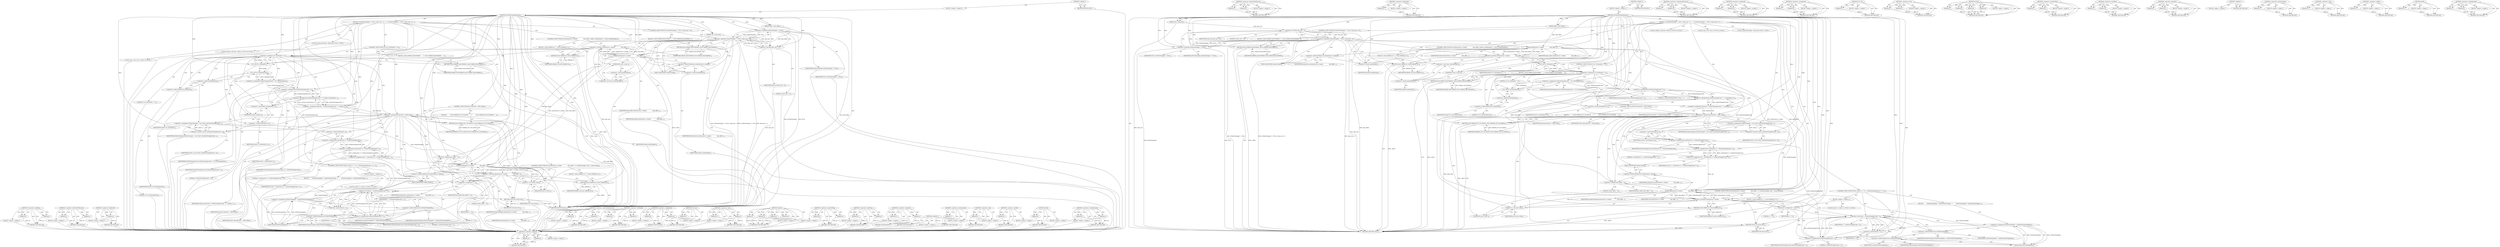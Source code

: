 digraph "&lt;operator&gt;.multiplication" {
vulnerable_223 [label=<(METHOD,&lt;operator&gt;.addition)>];
vulnerable_224 [label=<(PARAM,p1)>];
vulnerable_225 [label=<(PARAM,p2)>];
vulnerable_226 [label=<(BLOCK,&lt;empty&gt;,&lt;empty&gt;)>];
vulnerable_227 [label=<(METHOD_RETURN,ANY)>];
vulnerable_177 [label=<(METHOD,&lt;operator&gt;.indirectFieldAccess)>];
vulnerable_178 [label=<(PARAM,p1)>];
vulnerable_179 [label=<(PARAM,p2)>];
vulnerable_180 [label=<(BLOCK,&lt;empty&gt;,&lt;empty&gt;)>];
vulnerable_181 [label=<(METHOD_RETURN,ANY)>];
vulnerable_200 [label=<(METHOD,&lt;operator&gt;.addressOf)>];
vulnerable_201 [label=<(PARAM,p1)>];
vulnerable_202 [label=<(BLOCK,&lt;empty&gt;,&lt;empty&gt;)>];
vulnerable_203 [label=<(METHOD_RETURN,ANY)>];
vulnerable_6 [label=<(METHOD,&lt;global&gt;)<SUB>1</SUB>>];
vulnerable_7 [label=<(BLOCK,&lt;empty&gt;,&lt;empty&gt;)<SUB>1</SUB>>];
vulnerable_8 [label=<(METHOD,setTimeToSampleParams)<SUB>1</SUB>>];
vulnerable_9 [label=<(PARAM,off64_t data_offset)<SUB>2</SUB>>];
vulnerable_10 [label=<(PARAM,size_t data_size)<SUB>2</SUB>>];
vulnerable_11 [label=<(BLOCK,{
 if (mTimeToSample != NULL || data_size &lt; 8) ...,{
 if (mTimeToSample != NULL || data_size &lt; 8) ...)<SUB>2</SUB>>];
vulnerable_12 [label=<(CONTROL_STRUCTURE,IF,if (mTimeToSample != NULL || data_size &lt; 8))<SUB>3</SUB>>];
vulnerable_13 [label=<(&lt;operator&gt;.logicalOr,mTimeToSample != NULL || data_size &lt; 8)<SUB>3</SUB>>];
vulnerable_14 [label=<(&lt;operator&gt;.notEquals,mTimeToSample != NULL)<SUB>3</SUB>>];
vulnerable_15 [label=<(IDENTIFIER,mTimeToSample,mTimeToSample != NULL)<SUB>3</SUB>>];
vulnerable_16 [label=<(IDENTIFIER,NULL,mTimeToSample != NULL)<SUB>3</SUB>>];
vulnerable_17 [label=<(&lt;operator&gt;.lessThan,data_size &lt; 8)<SUB>3</SUB>>];
vulnerable_18 [label=<(IDENTIFIER,data_size,data_size &lt; 8)<SUB>3</SUB>>];
vulnerable_19 [label=<(LITERAL,8,data_size &lt; 8)<SUB>3</SUB>>];
vulnerable_20 [label=<(BLOCK,{
 return ERROR_MALFORMED;
 },{
 return ERROR_MALFORMED;
 })<SUB>3</SUB>>];
vulnerable_21 [label=<(RETURN,return ERROR_MALFORMED;,return ERROR_MALFORMED;)<SUB>4</SUB>>];
vulnerable_22 [label=<(IDENTIFIER,ERROR_MALFORMED,return ERROR_MALFORMED;)<SUB>4</SUB>>];
vulnerable_23 [label="<(LOCAL,uint8_t[8] header: uint8_t[8])<SUB>7</SUB>>"];
vulnerable_24 [label=<(CONTROL_STRUCTURE,IF,if (mDataSource-&gt;readAt(
                data_offset, header, sizeof(header)) &lt; (ssize_t)sizeof(header)))<SUB>8</SUB>>];
vulnerable_25 [label=<(&lt;operator&gt;.lessThan,mDataSource-&gt;readAt(
                data_offse...)<SUB>8</SUB>>];
vulnerable_26 [label=<(readAt,mDataSource-&gt;readAt(
                data_offse...)<SUB>8</SUB>>];
vulnerable_27 [label=<(&lt;operator&gt;.indirectFieldAccess,mDataSource-&gt;readAt)<SUB>8</SUB>>];
vulnerable_28 [label=<(IDENTIFIER,mDataSource,mDataSource-&gt;readAt(
                data_offse...)<SUB>8</SUB>>];
vulnerable_29 [label=<(FIELD_IDENTIFIER,readAt,readAt)<SUB>8</SUB>>];
vulnerable_30 [label=<(IDENTIFIER,data_offset,mDataSource-&gt;readAt(
                data_offse...)<SUB>9</SUB>>];
vulnerable_31 [label=<(IDENTIFIER,header,mDataSource-&gt;readAt(
                data_offse...)<SUB>9</SUB>>];
vulnerable_32 [label=<(&lt;operator&gt;.sizeOf,sizeof(header))<SUB>9</SUB>>];
vulnerable_33 [label=<(IDENTIFIER,header,sizeof(header))<SUB>9</SUB>>];
vulnerable_34 [label=<(&lt;operator&gt;.cast,(ssize_t)sizeof(header))<SUB>9</SUB>>];
vulnerable_35 [label=<(UNKNOWN,ssize_t,ssize_t)<SUB>9</SUB>>];
vulnerable_36 [label=<(&lt;operator&gt;.sizeOf,sizeof(header))<SUB>9</SUB>>];
vulnerable_37 [label=<(IDENTIFIER,header,sizeof(header))<SUB>9</SUB>>];
vulnerable_38 [label=<(BLOCK,{
 return ERROR_IO;
 },{
 return ERROR_IO;
 })<SUB>9</SUB>>];
vulnerable_39 [label=<(RETURN,return ERROR_IO;,return ERROR_IO;)<SUB>10</SUB>>];
vulnerable_40 [label=<(IDENTIFIER,ERROR_IO,return ERROR_IO;)<SUB>10</SUB>>];
vulnerable_41 [label=<(CONTROL_STRUCTURE,IF,if (U32_AT(header) != 0))<SUB>13</SUB>>];
vulnerable_42 [label=<(&lt;operator&gt;.notEquals,U32_AT(header) != 0)<SUB>13</SUB>>];
vulnerable_43 [label=<(U32_AT,U32_AT(header))<SUB>13</SUB>>];
vulnerable_44 [label=<(IDENTIFIER,header,U32_AT(header))<SUB>13</SUB>>];
vulnerable_45 [label=<(LITERAL,0,U32_AT(header) != 0)<SUB>13</SUB>>];
vulnerable_46 [label=<(BLOCK,{
 return ERROR_MALFORMED;

     },{
 return ERROR_MALFORMED;

     })<SUB>13</SUB>>];
vulnerable_47 [label=<(RETURN,return ERROR_MALFORMED;,return ERROR_MALFORMED;)<SUB>14</SUB>>];
vulnerable_48 [label=<(IDENTIFIER,ERROR_MALFORMED,return ERROR_MALFORMED;)<SUB>14</SUB>>];
vulnerable_49 [label=<(&lt;operator&gt;.assignment,mTimeToSampleCount = U32_AT(&amp;header[4]))<SUB>18</SUB>>];
vulnerable_50 [label=<(IDENTIFIER,mTimeToSampleCount,mTimeToSampleCount = U32_AT(&amp;header[4]))<SUB>18</SUB>>];
vulnerable_51 [label=<(U32_AT,U32_AT(&amp;header[4]))<SUB>18</SUB>>];
vulnerable_52 [label=<(&lt;operator&gt;.addressOf,&amp;header[4])<SUB>18</SUB>>];
vulnerable_53 [label=<(&lt;operator&gt;.indirectIndexAccess,header[4])<SUB>18</SUB>>];
vulnerable_54 [label=<(IDENTIFIER,header,U32_AT(&amp;header[4]))<SUB>18</SUB>>];
vulnerable_55 [label=<(LITERAL,4,U32_AT(&amp;header[4]))<SUB>18</SUB>>];
vulnerable_56 [label="<(LOCAL,uint64_t allocSize: uint64_t)<SUB>19</SUB>>"];
vulnerable_57 [label=<(&lt;operator&gt;.assignment,allocSize = mTimeToSampleCount * 2 * sizeof(uin...)<SUB>19</SUB>>];
vulnerable_58 [label=<(IDENTIFIER,allocSize,allocSize = mTimeToSampleCount * 2 * sizeof(uin...)<SUB>19</SUB>>];
vulnerable_59 [label=<(&lt;operator&gt;.multiplication,mTimeToSampleCount * 2 * sizeof(uint32_t))<SUB>19</SUB>>];
vulnerable_60 [label=<(&lt;operator&gt;.multiplication,mTimeToSampleCount * 2)<SUB>19</SUB>>];
vulnerable_61 [label=<(IDENTIFIER,mTimeToSampleCount,mTimeToSampleCount * 2)<SUB>19</SUB>>];
vulnerable_62 [label=<(LITERAL,2,mTimeToSampleCount * 2)<SUB>19</SUB>>];
vulnerable_63 [label=<(&lt;operator&gt;.sizeOf,sizeof(uint32_t))<SUB>19</SUB>>];
vulnerable_64 [label=<(IDENTIFIER,uint32_t,sizeof(uint32_t))<SUB>19</SUB>>];
vulnerable_65 [label=<(CONTROL_STRUCTURE,IF,if (allocSize &gt; SIZE_MAX))<SUB>20</SUB>>];
vulnerable_66 [label=<(&lt;operator&gt;.greaterThan,allocSize &gt; SIZE_MAX)<SUB>20</SUB>>];
vulnerable_67 [label=<(IDENTIFIER,allocSize,allocSize &gt; SIZE_MAX)<SUB>20</SUB>>];
vulnerable_68 [label=<(IDENTIFIER,SIZE_MAX,allocSize &gt; SIZE_MAX)<SUB>20</SUB>>];
vulnerable_69 [label=<(BLOCK,{
         return ERROR_OUT_OF_RANGE;
     },{
         return ERROR_OUT_OF_RANGE;
     })<SUB>20</SUB>>];
vulnerable_70 [label=<(RETURN,return ERROR_OUT_OF_RANGE;,return ERROR_OUT_OF_RANGE;)<SUB>21</SUB>>];
vulnerable_71 [label=<(IDENTIFIER,ERROR_OUT_OF_RANGE,return ERROR_OUT_OF_RANGE;)<SUB>21</SUB>>];
vulnerable_72 [label=<(&lt;operator&gt;.assignment,mTimeToSample = new uint32_t[mTimeToSampleCount...)<SUB>23</SUB>>];
vulnerable_73 [label=<(IDENTIFIER,mTimeToSample,mTimeToSample = new uint32_t[mTimeToSampleCount...)<SUB>23</SUB>>];
vulnerable_74 [label=<(&lt;operator&gt;.new,new uint32_t[mTimeToSampleCount * 2])<SUB>23</SUB>>];
vulnerable_75 [label=<(IDENTIFIER,uint32_t,new uint32_t[mTimeToSampleCount * 2])<SUB>23</SUB>>];
vulnerable_76 [label="<(LOCAL,size_t size: size_t)<SUB>25</SUB>>"];
vulnerable_77 [label=<(&lt;operator&gt;.assignment,size = sizeof(uint32_t) * mTimeToSampleCount * 2)<SUB>25</SUB>>];
vulnerable_78 [label=<(IDENTIFIER,size,size = sizeof(uint32_t) * mTimeToSampleCount * 2)<SUB>25</SUB>>];
vulnerable_79 [label=<(&lt;operator&gt;.multiplication,sizeof(uint32_t) * mTimeToSampleCount * 2)<SUB>25</SUB>>];
vulnerable_80 [label=<(&lt;operator&gt;.multiplication,sizeof(uint32_t) * mTimeToSampleCount)<SUB>25</SUB>>];
vulnerable_81 [label=<(&lt;operator&gt;.sizeOf,sizeof(uint32_t))<SUB>25</SUB>>];
vulnerable_82 [label=<(IDENTIFIER,uint32_t,sizeof(uint32_t))<SUB>25</SUB>>];
vulnerable_83 [label=<(IDENTIFIER,mTimeToSampleCount,sizeof(uint32_t) * mTimeToSampleCount)<SUB>25</SUB>>];
vulnerable_84 [label=<(LITERAL,2,sizeof(uint32_t) * mTimeToSampleCount * 2)<SUB>25</SUB>>];
vulnerable_85 [label=<(CONTROL_STRUCTURE,IF,if (mDataSource-&gt;readAt(
                data_offset + 8, mTimeToSample, size) &lt; (ssize_t)size))<SUB>26</SUB>>];
vulnerable_86 [label=<(&lt;operator&gt;.lessThan,mDataSource-&gt;readAt(
                data_offse...)<SUB>26</SUB>>];
vulnerable_87 [label=<(readAt,mDataSource-&gt;readAt(
                data_offse...)<SUB>26</SUB>>];
vulnerable_88 [label=<(&lt;operator&gt;.indirectFieldAccess,mDataSource-&gt;readAt)<SUB>26</SUB>>];
vulnerable_89 [label=<(IDENTIFIER,mDataSource,mDataSource-&gt;readAt(
                data_offse...)<SUB>26</SUB>>];
vulnerable_90 [label=<(FIELD_IDENTIFIER,readAt,readAt)<SUB>26</SUB>>];
vulnerable_91 [label=<(&lt;operator&gt;.addition,data_offset + 8)<SUB>27</SUB>>];
vulnerable_92 [label=<(IDENTIFIER,data_offset,data_offset + 8)<SUB>27</SUB>>];
vulnerable_93 [label=<(LITERAL,8,data_offset + 8)<SUB>27</SUB>>];
vulnerable_94 [label=<(IDENTIFIER,mTimeToSample,mDataSource-&gt;readAt(
                data_offse...)<SUB>27</SUB>>];
vulnerable_95 [label=<(IDENTIFIER,size,mDataSource-&gt;readAt(
                data_offse...)<SUB>27</SUB>>];
vulnerable_96 [label=<(&lt;operator&gt;.cast,(ssize_t)size)<SUB>27</SUB>>];
vulnerable_97 [label=<(UNKNOWN,ssize_t,ssize_t)<SUB>27</SUB>>];
vulnerable_98 [label=<(IDENTIFIER,size,(ssize_t)size)<SUB>27</SUB>>];
vulnerable_99 [label=<(BLOCK,{
 return ERROR_IO;
 },{
 return ERROR_IO;
 })<SUB>27</SUB>>];
vulnerable_100 [label=<(RETURN,return ERROR_IO;,return ERROR_IO;)<SUB>28</SUB>>];
vulnerable_101 [label=<(IDENTIFIER,ERROR_IO,return ERROR_IO;)<SUB>28</SUB>>];
vulnerable_102 [label=<(CONTROL_STRUCTURE,FOR,for (uint32_t i = 0;i &lt; mTimeToSampleCount * 2;++i))<SUB>31</SUB>>];
vulnerable_103 [label=<(BLOCK,&lt;empty&gt;,&lt;empty&gt;)<SUB>31</SUB>>];
vulnerable_104 [label="<(LOCAL,uint32_t i: uint32_t)<SUB>31</SUB>>"];
vulnerable_105 [label=<(&lt;operator&gt;.assignment,i = 0)<SUB>31</SUB>>];
vulnerable_106 [label=<(IDENTIFIER,i,i = 0)<SUB>31</SUB>>];
vulnerable_107 [label=<(LITERAL,0,i = 0)<SUB>31</SUB>>];
vulnerable_108 [label=<(&lt;operator&gt;.lessThan,i &lt; mTimeToSampleCount * 2)<SUB>31</SUB>>];
vulnerable_109 [label=<(IDENTIFIER,i,i &lt; mTimeToSampleCount * 2)<SUB>31</SUB>>];
vulnerable_110 [label=<(&lt;operator&gt;.multiplication,mTimeToSampleCount * 2)<SUB>31</SUB>>];
vulnerable_111 [label=<(IDENTIFIER,mTimeToSampleCount,mTimeToSampleCount * 2)<SUB>31</SUB>>];
vulnerable_112 [label=<(LITERAL,2,mTimeToSampleCount * 2)<SUB>31</SUB>>];
vulnerable_113 [label=<(&lt;operator&gt;.preIncrement,++i)<SUB>31</SUB>>];
vulnerable_114 [label=<(IDENTIFIER,i,++i)<SUB>31</SUB>>];
vulnerable_115 [label=<(BLOCK,{
        mTimeToSample[i] = ntohl(mTimeToSampl...,{
        mTimeToSample[i] = ntohl(mTimeToSampl...)<SUB>31</SUB>>];
vulnerable_116 [label=<(&lt;operator&gt;.assignment,mTimeToSample[i] = ntohl(mTimeToSample[i]))<SUB>32</SUB>>];
vulnerable_117 [label=<(&lt;operator&gt;.indirectIndexAccess,mTimeToSample[i])<SUB>32</SUB>>];
vulnerable_118 [label=<(IDENTIFIER,mTimeToSample,mTimeToSample[i] = ntohl(mTimeToSample[i]))<SUB>32</SUB>>];
vulnerable_119 [label=<(IDENTIFIER,i,mTimeToSample[i] = ntohl(mTimeToSample[i]))<SUB>32</SUB>>];
vulnerable_120 [label=<(ntohl,ntohl(mTimeToSample[i]))<SUB>32</SUB>>];
vulnerable_121 [label=<(&lt;operator&gt;.indirectIndexAccess,mTimeToSample[i])<SUB>32</SUB>>];
vulnerable_122 [label=<(IDENTIFIER,mTimeToSample,ntohl(mTimeToSample[i]))<SUB>32</SUB>>];
vulnerable_123 [label=<(IDENTIFIER,i,ntohl(mTimeToSample[i]))<SUB>32</SUB>>];
vulnerable_124 [label=<(RETURN,return OK;,return OK;)<SUB>35</SUB>>];
vulnerable_125 [label=<(IDENTIFIER,OK,return OK;)<SUB>35</SUB>>];
vulnerable_126 [label=<(METHOD_RETURN,status_t)<SUB>1</SUB>>];
vulnerable_128 [label=<(METHOD_RETURN,ANY)<SUB>1</SUB>>];
vulnerable_204 [label=<(METHOD,&lt;operator&gt;.indirectIndexAccess)>];
vulnerable_205 [label=<(PARAM,p1)>];
vulnerable_206 [label=<(PARAM,p2)>];
vulnerable_207 [label=<(BLOCK,&lt;empty&gt;,&lt;empty&gt;)>];
vulnerable_208 [label=<(METHOD_RETURN,ANY)>];
vulnerable_160 [label=<(METHOD,&lt;operator&gt;.notEquals)>];
vulnerable_161 [label=<(PARAM,p1)>];
vulnerable_162 [label=<(PARAM,p2)>];
vulnerable_163 [label=<(BLOCK,&lt;empty&gt;,&lt;empty&gt;)>];
vulnerable_164 [label=<(METHOD_RETURN,ANY)>];
vulnerable_195 [label=<(METHOD,&lt;operator&gt;.assignment)>];
vulnerable_196 [label=<(PARAM,p1)>];
vulnerable_197 [label=<(PARAM,p2)>];
vulnerable_198 [label=<(BLOCK,&lt;empty&gt;,&lt;empty&gt;)>];
vulnerable_199 [label=<(METHOD_RETURN,ANY)>];
vulnerable_191 [label=<(METHOD,U32_AT)>];
vulnerable_192 [label=<(PARAM,p1)>];
vulnerable_193 [label=<(BLOCK,&lt;empty&gt;,&lt;empty&gt;)>];
vulnerable_194 [label=<(METHOD_RETURN,ANY)>];
vulnerable_186 [label=<(METHOD,&lt;operator&gt;.cast)>];
vulnerable_187 [label=<(PARAM,p1)>];
vulnerable_188 [label=<(PARAM,p2)>];
vulnerable_189 [label=<(BLOCK,&lt;empty&gt;,&lt;empty&gt;)>];
vulnerable_190 [label=<(METHOD_RETURN,ANY)>];
vulnerable_170 [label=<(METHOD,readAt)>];
vulnerable_171 [label=<(PARAM,p1)>];
vulnerable_172 [label=<(PARAM,p2)>];
vulnerable_173 [label=<(PARAM,p3)>];
vulnerable_174 [label=<(PARAM,p4)>];
vulnerable_175 [label=<(BLOCK,&lt;empty&gt;,&lt;empty&gt;)>];
vulnerable_176 [label=<(METHOD_RETURN,ANY)>];
vulnerable_214 [label=<(METHOD,&lt;operator&gt;.greaterThan)>];
vulnerable_215 [label=<(PARAM,p1)>];
vulnerable_216 [label=<(PARAM,p2)>];
vulnerable_217 [label=<(BLOCK,&lt;empty&gt;,&lt;empty&gt;)>];
vulnerable_218 [label=<(METHOD_RETURN,ANY)>];
vulnerable_165 [label=<(METHOD,&lt;operator&gt;.lessThan)>];
vulnerable_166 [label=<(PARAM,p1)>];
vulnerable_167 [label=<(PARAM,p2)>];
vulnerable_168 [label=<(BLOCK,&lt;empty&gt;,&lt;empty&gt;)>];
vulnerable_169 [label=<(METHOD_RETURN,ANY)>];
vulnerable_155 [label=<(METHOD,&lt;operator&gt;.logicalOr)>];
vulnerable_156 [label=<(PARAM,p1)>];
vulnerable_157 [label=<(PARAM,p2)>];
vulnerable_158 [label=<(BLOCK,&lt;empty&gt;,&lt;empty&gt;)>];
vulnerable_159 [label=<(METHOD_RETURN,ANY)>];
vulnerable_149 [label=<(METHOD,&lt;global&gt;)<SUB>1</SUB>>];
vulnerable_150 [label=<(BLOCK,&lt;empty&gt;,&lt;empty&gt;)>];
vulnerable_151 [label=<(METHOD_RETURN,ANY)>];
vulnerable_228 [label=<(METHOD,&lt;operator&gt;.preIncrement)>];
vulnerable_229 [label=<(PARAM,p1)>];
vulnerable_230 [label=<(BLOCK,&lt;empty&gt;,&lt;empty&gt;)>];
vulnerable_231 [label=<(METHOD_RETURN,ANY)>];
vulnerable_219 [label=<(METHOD,&lt;operator&gt;.new)>];
vulnerable_220 [label=<(PARAM,p1)>];
vulnerable_221 [label=<(BLOCK,&lt;empty&gt;,&lt;empty&gt;)>];
vulnerable_222 [label=<(METHOD_RETURN,ANY)>];
vulnerable_182 [label=<(METHOD,&lt;operator&gt;.sizeOf)>];
vulnerable_183 [label=<(PARAM,p1)>];
vulnerable_184 [label=<(BLOCK,&lt;empty&gt;,&lt;empty&gt;)>];
vulnerable_185 [label=<(METHOD_RETURN,ANY)>];
vulnerable_232 [label=<(METHOD,ntohl)>];
vulnerable_233 [label=<(PARAM,p1)>];
vulnerable_234 [label=<(BLOCK,&lt;empty&gt;,&lt;empty&gt;)>];
vulnerable_235 [label=<(METHOD_RETURN,ANY)>];
vulnerable_209 [label=<(METHOD,&lt;operator&gt;.multiplication)>];
vulnerable_210 [label=<(PARAM,p1)>];
vulnerable_211 [label=<(PARAM,p2)>];
vulnerable_212 [label=<(BLOCK,&lt;empty&gt;,&lt;empty&gt;)>];
vulnerable_213 [label=<(METHOD_RETURN,ANY)>];
fixed_225 [label=<(METHOD,&lt;operator&gt;.addition)>];
fixed_226 [label=<(PARAM,p1)>];
fixed_227 [label=<(PARAM,p2)>];
fixed_228 [label=<(BLOCK,&lt;empty&gt;,&lt;empty&gt;)>];
fixed_229 [label=<(METHOD_RETURN,ANY)>];
fixed_179 [label=<(METHOD,&lt;operator&gt;.indirectFieldAccess)>];
fixed_180 [label=<(PARAM,p1)>];
fixed_181 [label=<(PARAM,p2)>];
fixed_182 [label=<(BLOCK,&lt;empty&gt;,&lt;empty&gt;)>];
fixed_183 [label=<(METHOD_RETURN,ANY)>];
fixed_202 [label=<(METHOD,&lt;operator&gt;.addressOf)>];
fixed_203 [label=<(PARAM,p1)>];
fixed_204 [label=<(BLOCK,&lt;empty&gt;,&lt;empty&gt;)>];
fixed_205 [label=<(METHOD_RETURN,ANY)>];
fixed_6 [label=<(METHOD,&lt;global&gt;)<SUB>1</SUB>>];
fixed_7 [label=<(BLOCK,&lt;empty&gt;,&lt;empty&gt;)<SUB>1</SUB>>];
fixed_8 [label=<(METHOD,setTimeToSampleParams)<SUB>1</SUB>>];
fixed_9 [label=<(PARAM,off64_t data_offset)<SUB>2</SUB>>];
fixed_10 [label=<(PARAM,size_t data_size)<SUB>2</SUB>>];
fixed_11 [label=<(BLOCK,{
 if (mTimeToSample != NULL || data_size &lt; 8) ...,{
 if (mTimeToSample != NULL || data_size &lt; 8) ...)<SUB>2</SUB>>];
fixed_12 [label=<(CONTROL_STRUCTURE,IF,if (mTimeToSample != NULL || data_size &lt; 8))<SUB>3</SUB>>];
fixed_13 [label=<(&lt;operator&gt;.logicalOr,mTimeToSample != NULL || data_size &lt; 8)<SUB>3</SUB>>];
fixed_14 [label=<(&lt;operator&gt;.notEquals,mTimeToSample != NULL)<SUB>3</SUB>>];
fixed_15 [label=<(IDENTIFIER,mTimeToSample,mTimeToSample != NULL)<SUB>3</SUB>>];
fixed_16 [label=<(IDENTIFIER,NULL,mTimeToSample != NULL)<SUB>3</SUB>>];
fixed_17 [label=<(&lt;operator&gt;.lessThan,data_size &lt; 8)<SUB>3</SUB>>];
fixed_18 [label=<(IDENTIFIER,data_size,data_size &lt; 8)<SUB>3</SUB>>];
fixed_19 [label=<(LITERAL,8,data_size &lt; 8)<SUB>3</SUB>>];
fixed_20 [label=<(BLOCK,{
 return ERROR_MALFORMED;
 },{
 return ERROR_MALFORMED;
 })<SUB>3</SUB>>];
fixed_21 [label=<(RETURN,return ERROR_MALFORMED;,return ERROR_MALFORMED;)<SUB>4</SUB>>];
fixed_22 [label=<(IDENTIFIER,ERROR_MALFORMED,return ERROR_MALFORMED;)<SUB>4</SUB>>];
fixed_23 [label="<(LOCAL,uint8_t[8] header: uint8_t[8])<SUB>7</SUB>>"];
fixed_24 [label=<(CONTROL_STRUCTURE,IF,if (mDataSource-&gt;readAt(
                data_offset, header, sizeof(header)) &lt; (ssize_t)sizeof(header)))<SUB>8</SUB>>];
fixed_25 [label=<(&lt;operator&gt;.lessThan,mDataSource-&gt;readAt(
                data_offse...)<SUB>8</SUB>>];
fixed_26 [label=<(readAt,mDataSource-&gt;readAt(
                data_offse...)<SUB>8</SUB>>];
fixed_27 [label=<(&lt;operator&gt;.indirectFieldAccess,mDataSource-&gt;readAt)<SUB>8</SUB>>];
fixed_28 [label=<(IDENTIFIER,mDataSource,mDataSource-&gt;readAt(
                data_offse...)<SUB>8</SUB>>];
fixed_29 [label=<(FIELD_IDENTIFIER,readAt,readAt)<SUB>8</SUB>>];
fixed_30 [label=<(IDENTIFIER,data_offset,mDataSource-&gt;readAt(
                data_offse...)<SUB>9</SUB>>];
fixed_31 [label=<(IDENTIFIER,header,mDataSource-&gt;readAt(
                data_offse...)<SUB>9</SUB>>];
fixed_32 [label=<(&lt;operator&gt;.sizeOf,sizeof(header))<SUB>9</SUB>>];
fixed_33 [label=<(IDENTIFIER,header,sizeof(header))<SUB>9</SUB>>];
fixed_34 [label=<(&lt;operator&gt;.cast,(ssize_t)sizeof(header))<SUB>9</SUB>>];
fixed_35 [label=<(UNKNOWN,ssize_t,ssize_t)<SUB>9</SUB>>];
fixed_36 [label=<(&lt;operator&gt;.sizeOf,sizeof(header))<SUB>9</SUB>>];
fixed_37 [label=<(IDENTIFIER,header,sizeof(header))<SUB>9</SUB>>];
fixed_38 [label=<(BLOCK,{
 return ERROR_IO;
 },{
 return ERROR_IO;
 })<SUB>9</SUB>>];
fixed_39 [label=<(RETURN,return ERROR_IO;,return ERROR_IO;)<SUB>10</SUB>>];
fixed_40 [label=<(IDENTIFIER,ERROR_IO,return ERROR_IO;)<SUB>10</SUB>>];
fixed_41 [label=<(CONTROL_STRUCTURE,IF,if (U32_AT(header) != 0))<SUB>13</SUB>>];
fixed_42 [label=<(&lt;operator&gt;.notEquals,U32_AT(header) != 0)<SUB>13</SUB>>];
fixed_43 [label=<(U32_AT,U32_AT(header))<SUB>13</SUB>>];
fixed_44 [label=<(IDENTIFIER,header,U32_AT(header))<SUB>13</SUB>>];
fixed_45 [label=<(LITERAL,0,U32_AT(header) != 0)<SUB>13</SUB>>];
fixed_46 [label=<(BLOCK,{
 return ERROR_MALFORMED;

     },{
 return ERROR_MALFORMED;

     })<SUB>13</SUB>>];
fixed_47 [label=<(RETURN,return ERROR_MALFORMED;,return ERROR_MALFORMED;)<SUB>14</SUB>>];
fixed_48 [label=<(IDENTIFIER,ERROR_MALFORMED,return ERROR_MALFORMED;)<SUB>14</SUB>>];
fixed_49 [label=<(&lt;operator&gt;.assignment,mTimeToSampleCount = U32_AT(&amp;header[4]))<SUB>18</SUB>>];
fixed_50 [label=<(IDENTIFIER,mTimeToSampleCount,mTimeToSampleCount = U32_AT(&amp;header[4]))<SUB>18</SUB>>];
fixed_51 [label=<(U32_AT,U32_AT(&amp;header[4]))<SUB>18</SUB>>];
fixed_52 [label=<(&lt;operator&gt;.addressOf,&amp;header[4])<SUB>18</SUB>>];
fixed_53 [label=<(&lt;operator&gt;.indirectIndexAccess,header[4])<SUB>18</SUB>>];
fixed_54 [label=<(IDENTIFIER,header,U32_AT(&amp;header[4]))<SUB>18</SUB>>];
fixed_55 [label=<(LITERAL,4,U32_AT(&amp;header[4]))<SUB>18</SUB>>];
fixed_56 [label="<(LOCAL,uint64_t allocSize: uint64_t)<SUB>19</SUB>>"];
fixed_57 [label=<(&lt;operator&gt;.assignment,allocSize = mTimeToSampleCount * 2 * (uint64_t)...)<SUB>19</SUB>>];
fixed_58 [label=<(IDENTIFIER,allocSize,allocSize = mTimeToSampleCount * 2 * (uint64_t)...)<SUB>19</SUB>>];
fixed_59 [label=<(&lt;operator&gt;.multiplication,mTimeToSampleCount * 2 * (uint64_t)sizeof(uint3...)<SUB>19</SUB>>];
fixed_60 [label=<(&lt;operator&gt;.multiplication,mTimeToSampleCount * 2)<SUB>19</SUB>>];
fixed_61 [label=<(IDENTIFIER,mTimeToSampleCount,mTimeToSampleCount * 2)<SUB>19</SUB>>];
fixed_62 [label=<(LITERAL,2,mTimeToSampleCount * 2)<SUB>19</SUB>>];
fixed_63 [label=<(&lt;operator&gt;.cast,(uint64_t)sizeof(uint32_t))<SUB>19</SUB>>];
fixed_64 [label=<(UNKNOWN,uint64_t,uint64_t)<SUB>19</SUB>>];
fixed_65 [label=<(&lt;operator&gt;.sizeOf,sizeof(uint32_t))<SUB>19</SUB>>];
fixed_66 [label=<(IDENTIFIER,uint32_t,sizeof(uint32_t))<SUB>19</SUB>>];
fixed_67 [label=<(CONTROL_STRUCTURE,IF,if (allocSize &gt; SIZE_MAX))<SUB>20</SUB>>];
fixed_68 [label=<(&lt;operator&gt;.greaterThan,allocSize &gt; SIZE_MAX)<SUB>20</SUB>>];
fixed_69 [label=<(IDENTIFIER,allocSize,allocSize &gt; SIZE_MAX)<SUB>20</SUB>>];
fixed_70 [label=<(IDENTIFIER,SIZE_MAX,allocSize &gt; SIZE_MAX)<SUB>20</SUB>>];
fixed_71 [label=<(BLOCK,{
         return ERROR_OUT_OF_RANGE;
     },{
         return ERROR_OUT_OF_RANGE;
     })<SUB>20</SUB>>];
fixed_72 [label=<(RETURN,return ERROR_OUT_OF_RANGE;,return ERROR_OUT_OF_RANGE;)<SUB>21</SUB>>];
fixed_73 [label=<(IDENTIFIER,ERROR_OUT_OF_RANGE,return ERROR_OUT_OF_RANGE;)<SUB>21</SUB>>];
fixed_74 [label=<(&lt;operator&gt;.assignment,mTimeToSample = new uint32_t[mTimeToSampleCount...)<SUB>23</SUB>>];
fixed_75 [label=<(IDENTIFIER,mTimeToSample,mTimeToSample = new uint32_t[mTimeToSampleCount...)<SUB>23</SUB>>];
fixed_76 [label=<(&lt;operator&gt;.new,new uint32_t[mTimeToSampleCount * 2])<SUB>23</SUB>>];
fixed_77 [label=<(IDENTIFIER,uint32_t,new uint32_t[mTimeToSampleCount * 2])<SUB>23</SUB>>];
fixed_78 [label="<(LOCAL,size_t size: size_t)<SUB>25</SUB>>"];
fixed_79 [label=<(&lt;operator&gt;.assignment,size = sizeof(uint32_t) * mTimeToSampleCount * 2)<SUB>25</SUB>>];
fixed_80 [label=<(IDENTIFIER,size,size = sizeof(uint32_t) * mTimeToSampleCount * 2)<SUB>25</SUB>>];
fixed_81 [label=<(&lt;operator&gt;.multiplication,sizeof(uint32_t) * mTimeToSampleCount * 2)<SUB>25</SUB>>];
fixed_82 [label=<(&lt;operator&gt;.multiplication,sizeof(uint32_t) * mTimeToSampleCount)<SUB>25</SUB>>];
fixed_83 [label=<(&lt;operator&gt;.sizeOf,sizeof(uint32_t))<SUB>25</SUB>>];
fixed_84 [label=<(IDENTIFIER,uint32_t,sizeof(uint32_t))<SUB>25</SUB>>];
fixed_85 [label=<(IDENTIFIER,mTimeToSampleCount,sizeof(uint32_t) * mTimeToSampleCount)<SUB>25</SUB>>];
fixed_86 [label=<(LITERAL,2,sizeof(uint32_t) * mTimeToSampleCount * 2)<SUB>25</SUB>>];
fixed_87 [label=<(CONTROL_STRUCTURE,IF,if (mDataSource-&gt;readAt(
                data_offset + 8, mTimeToSample, size) &lt; (ssize_t)size))<SUB>26</SUB>>];
fixed_88 [label=<(&lt;operator&gt;.lessThan,mDataSource-&gt;readAt(
                data_offse...)<SUB>26</SUB>>];
fixed_89 [label=<(readAt,mDataSource-&gt;readAt(
                data_offse...)<SUB>26</SUB>>];
fixed_90 [label=<(&lt;operator&gt;.indirectFieldAccess,mDataSource-&gt;readAt)<SUB>26</SUB>>];
fixed_91 [label=<(IDENTIFIER,mDataSource,mDataSource-&gt;readAt(
                data_offse...)<SUB>26</SUB>>];
fixed_92 [label=<(FIELD_IDENTIFIER,readAt,readAt)<SUB>26</SUB>>];
fixed_93 [label=<(&lt;operator&gt;.addition,data_offset + 8)<SUB>27</SUB>>];
fixed_94 [label=<(IDENTIFIER,data_offset,data_offset + 8)<SUB>27</SUB>>];
fixed_95 [label=<(LITERAL,8,data_offset + 8)<SUB>27</SUB>>];
fixed_96 [label=<(IDENTIFIER,mTimeToSample,mDataSource-&gt;readAt(
                data_offse...)<SUB>27</SUB>>];
fixed_97 [label=<(IDENTIFIER,size,mDataSource-&gt;readAt(
                data_offse...)<SUB>27</SUB>>];
fixed_98 [label=<(&lt;operator&gt;.cast,(ssize_t)size)<SUB>27</SUB>>];
fixed_99 [label=<(UNKNOWN,ssize_t,ssize_t)<SUB>27</SUB>>];
fixed_100 [label=<(IDENTIFIER,size,(ssize_t)size)<SUB>27</SUB>>];
fixed_101 [label=<(BLOCK,{
 return ERROR_IO;
 },{
 return ERROR_IO;
 })<SUB>27</SUB>>];
fixed_102 [label=<(RETURN,return ERROR_IO;,return ERROR_IO;)<SUB>28</SUB>>];
fixed_103 [label=<(IDENTIFIER,ERROR_IO,return ERROR_IO;)<SUB>28</SUB>>];
fixed_104 [label=<(CONTROL_STRUCTURE,FOR,for (uint32_t i = 0;i &lt; mTimeToSampleCount * 2;++i))<SUB>31</SUB>>];
fixed_105 [label=<(BLOCK,&lt;empty&gt;,&lt;empty&gt;)<SUB>31</SUB>>];
fixed_106 [label="<(LOCAL,uint32_t i: uint32_t)<SUB>31</SUB>>"];
fixed_107 [label=<(&lt;operator&gt;.assignment,i = 0)<SUB>31</SUB>>];
fixed_108 [label=<(IDENTIFIER,i,i = 0)<SUB>31</SUB>>];
fixed_109 [label=<(LITERAL,0,i = 0)<SUB>31</SUB>>];
fixed_110 [label=<(&lt;operator&gt;.lessThan,i &lt; mTimeToSampleCount * 2)<SUB>31</SUB>>];
fixed_111 [label=<(IDENTIFIER,i,i &lt; mTimeToSampleCount * 2)<SUB>31</SUB>>];
fixed_112 [label=<(&lt;operator&gt;.multiplication,mTimeToSampleCount * 2)<SUB>31</SUB>>];
fixed_113 [label=<(IDENTIFIER,mTimeToSampleCount,mTimeToSampleCount * 2)<SUB>31</SUB>>];
fixed_114 [label=<(LITERAL,2,mTimeToSampleCount * 2)<SUB>31</SUB>>];
fixed_115 [label=<(&lt;operator&gt;.preIncrement,++i)<SUB>31</SUB>>];
fixed_116 [label=<(IDENTIFIER,i,++i)<SUB>31</SUB>>];
fixed_117 [label=<(BLOCK,{
        mTimeToSample[i] = ntohl(mTimeToSampl...,{
        mTimeToSample[i] = ntohl(mTimeToSampl...)<SUB>31</SUB>>];
fixed_118 [label=<(&lt;operator&gt;.assignment,mTimeToSample[i] = ntohl(mTimeToSample[i]))<SUB>32</SUB>>];
fixed_119 [label=<(&lt;operator&gt;.indirectIndexAccess,mTimeToSample[i])<SUB>32</SUB>>];
fixed_120 [label=<(IDENTIFIER,mTimeToSample,mTimeToSample[i] = ntohl(mTimeToSample[i]))<SUB>32</SUB>>];
fixed_121 [label=<(IDENTIFIER,i,mTimeToSample[i] = ntohl(mTimeToSample[i]))<SUB>32</SUB>>];
fixed_122 [label=<(ntohl,ntohl(mTimeToSample[i]))<SUB>32</SUB>>];
fixed_123 [label=<(&lt;operator&gt;.indirectIndexAccess,mTimeToSample[i])<SUB>32</SUB>>];
fixed_124 [label=<(IDENTIFIER,mTimeToSample,ntohl(mTimeToSample[i]))<SUB>32</SUB>>];
fixed_125 [label=<(IDENTIFIER,i,ntohl(mTimeToSample[i]))<SUB>32</SUB>>];
fixed_126 [label=<(RETURN,return OK;,return OK;)<SUB>35</SUB>>];
fixed_127 [label=<(IDENTIFIER,OK,return OK;)<SUB>35</SUB>>];
fixed_128 [label=<(METHOD_RETURN,status_t)<SUB>1</SUB>>];
fixed_130 [label=<(METHOD_RETURN,ANY)<SUB>1</SUB>>];
fixed_206 [label=<(METHOD,&lt;operator&gt;.indirectIndexAccess)>];
fixed_207 [label=<(PARAM,p1)>];
fixed_208 [label=<(PARAM,p2)>];
fixed_209 [label=<(BLOCK,&lt;empty&gt;,&lt;empty&gt;)>];
fixed_210 [label=<(METHOD_RETURN,ANY)>];
fixed_162 [label=<(METHOD,&lt;operator&gt;.notEquals)>];
fixed_163 [label=<(PARAM,p1)>];
fixed_164 [label=<(PARAM,p2)>];
fixed_165 [label=<(BLOCK,&lt;empty&gt;,&lt;empty&gt;)>];
fixed_166 [label=<(METHOD_RETURN,ANY)>];
fixed_197 [label=<(METHOD,&lt;operator&gt;.assignment)>];
fixed_198 [label=<(PARAM,p1)>];
fixed_199 [label=<(PARAM,p2)>];
fixed_200 [label=<(BLOCK,&lt;empty&gt;,&lt;empty&gt;)>];
fixed_201 [label=<(METHOD_RETURN,ANY)>];
fixed_193 [label=<(METHOD,U32_AT)>];
fixed_194 [label=<(PARAM,p1)>];
fixed_195 [label=<(BLOCK,&lt;empty&gt;,&lt;empty&gt;)>];
fixed_196 [label=<(METHOD_RETURN,ANY)>];
fixed_188 [label=<(METHOD,&lt;operator&gt;.cast)>];
fixed_189 [label=<(PARAM,p1)>];
fixed_190 [label=<(PARAM,p2)>];
fixed_191 [label=<(BLOCK,&lt;empty&gt;,&lt;empty&gt;)>];
fixed_192 [label=<(METHOD_RETURN,ANY)>];
fixed_172 [label=<(METHOD,readAt)>];
fixed_173 [label=<(PARAM,p1)>];
fixed_174 [label=<(PARAM,p2)>];
fixed_175 [label=<(PARAM,p3)>];
fixed_176 [label=<(PARAM,p4)>];
fixed_177 [label=<(BLOCK,&lt;empty&gt;,&lt;empty&gt;)>];
fixed_178 [label=<(METHOD_RETURN,ANY)>];
fixed_216 [label=<(METHOD,&lt;operator&gt;.greaterThan)>];
fixed_217 [label=<(PARAM,p1)>];
fixed_218 [label=<(PARAM,p2)>];
fixed_219 [label=<(BLOCK,&lt;empty&gt;,&lt;empty&gt;)>];
fixed_220 [label=<(METHOD_RETURN,ANY)>];
fixed_167 [label=<(METHOD,&lt;operator&gt;.lessThan)>];
fixed_168 [label=<(PARAM,p1)>];
fixed_169 [label=<(PARAM,p2)>];
fixed_170 [label=<(BLOCK,&lt;empty&gt;,&lt;empty&gt;)>];
fixed_171 [label=<(METHOD_RETURN,ANY)>];
fixed_157 [label=<(METHOD,&lt;operator&gt;.logicalOr)>];
fixed_158 [label=<(PARAM,p1)>];
fixed_159 [label=<(PARAM,p2)>];
fixed_160 [label=<(BLOCK,&lt;empty&gt;,&lt;empty&gt;)>];
fixed_161 [label=<(METHOD_RETURN,ANY)>];
fixed_151 [label=<(METHOD,&lt;global&gt;)<SUB>1</SUB>>];
fixed_152 [label=<(BLOCK,&lt;empty&gt;,&lt;empty&gt;)>];
fixed_153 [label=<(METHOD_RETURN,ANY)>];
fixed_230 [label=<(METHOD,&lt;operator&gt;.preIncrement)>];
fixed_231 [label=<(PARAM,p1)>];
fixed_232 [label=<(BLOCK,&lt;empty&gt;,&lt;empty&gt;)>];
fixed_233 [label=<(METHOD_RETURN,ANY)>];
fixed_221 [label=<(METHOD,&lt;operator&gt;.new)>];
fixed_222 [label=<(PARAM,p1)>];
fixed_223 [label=<(BLOCK,&lt;empty&gt;,&lt;empty&gt;)>];
fixed_224 [label=<(METHOD_RETURN,ANY)>];
fixed_184 [label=<(METHOD,&lt;operator&gt;.sizeOf)>];
fixed_185 [label=<(PARAM,p1)>];
fixed_186 [label=<(BLOCK,&lt;empty&gt;,&lt;empty&gt;)>];
fixed_187 [label=<(METHOD_RETURN,ANY)>];
fixed_234 [label=<(METHOD,ntohl)>];
fixed_235 [label=<(PARAM,p1)>];
fixed_236 [label=<(BLOCK,&lt;empty&gt;,&lt;empty&gt;)>];
fixed_237 [label=<(METHOD_RETURN,ANY)>];
fixed_211 [label=<(METHOD,&lt;operator&gt;.multiplication)>];
fixed_212 [label=<(PARAM,p1)>];
fixed_213 [label=<(PARAM,p2)>];
fixed_214 [label=<(BLOCK,&lt;empty&gt;,&lt;empty&gt;)>];
fixed_215 [label=<(METHOD_RETURN,ANY)>];
vulnerable_223 -> vulnerable_224  [key=0, label="AST: "];
vulnerable_223 -> vulnerable_224  [key=1, label="DDG: "];
vulnerable_223 -> vulnerable_226  [key=0, label="AST: "];
vulnerable_223 -> vulnerable_225  [key=0, label="AST: "];
vulnerable_223 -> vulnerable_225  [key=1, label="DDG: "];
vulnerable_223 -> vulnerable_227  [key=0, label="AST: "];
vulnerable_223 -> vulnerable_227  [key=1, label="CFG: "];
vulnerable_224 -> vulnerable_227  [key=0, label="DDG: p1"];
vulnerable_225 -> vulnerable_227  [key=0, label="DDG: p2"];
vulnerable_177 -> vulnerable_178  [key=0, label="AST: "];
vulnerable_177 -> vulnerable_178  [key=1, label="DDG: "];
vulnerable_177 -> vulnerable_180  [key=0, label="AST: "];
vulnerable_177 -> vulnerable_179  [key=0, label="AST: "];
vulnerable_177 -> vulnerable_179  [key=1, label="DDG: "];
vulnerable_177 -> vulnerable_181  [key=0, label="AST: "];
vulnerable_177 -> vulnerable_181  [key=1, label="CFG: "];
vulnerable_178 -> vulnerable_181  [key=0, label="DDG: p1"];
vulnerable_179 -> vulnerable_181  [key=0, label="DDG: p2"];
vulnerable_200 -> vulnerable_201  [key=0, label="AST: "];
vulnerable_200 -> vulnerable_201  [key=1, label="DDG: "];
vulnerable_200 -> vulnerable_202  [key=0, label="AST: "];
vulnerable_200 -> vulnerable_203  [key=0, label="AST: "];
vulnerable_200 -> vulnerable_203  [key=1, label="CFG: "];
vulnerable_201 -> vulnerable_203  [key=0, label="DDG: p1"];
vulnerable_6 -> vulnerable_7  [key=0, label="AST: "];
vulnerable_6 -> vulnerable_128  [key=0, label="AST: "];
vulnerable_6 -> vulnerable_128  [key=1, label="CFG: "];
vulnerable_7 -> vulnerable_8  [key=0, label="AST: "];
vulnerable_8 -> vulnerable_9  [key=0, label="AST: "];
vulnerable_8 -> vulnerable_9  [key=1, label="DDG: "];
vulnerable_8 -> vulnerable_10  [key=0, label="AST: "];
vulnerable_8 -> vulnerable_10  [key=1, label="DDG: "];
vulnerable_8 -> vulnerable_11  [key=0, label="AST: "];
vulnerable_8 -> vulnerable_126  [key=0, label="AST: "];
vulnerable_8 -> vulnerable_14  [key=0, label="CFG: "];
vulnerable_8 -> vulnerable_14  [key=1, label="DDG: "];
vulnerable_8 -> vulnerable_124  [key=0, label="DDG: "];
vulnerable_8 -> vulnerable_125  [key=0, label="DDG: "];
vulnerable_8 -> vulnerable_21  [key=0, label="DDG: "];
vulnerable_8 -> vulnerable_39  [key=0, label="DDG: "];
vulnerable_8 -> vulnerable_42  [key=0, label="DDG: "];
vulnerable_8 -> vulnerable_47  [key=0, label="DDG: "];
vulnerable_8 -> vulnerable_66  [key=0, label="DDG: "];
vulnerable_8 -> vulnerable_70  [key=0, label="DDG: "];
vulnerable_8 -> vulnerable_74  [key=0, label="DDG: "];
vulnerable_8 -> vulnerable_79  [key=0, label="DDG: "];
vulnerable_8 -> vulnerable_86  [key=0, label="DDG: "];
vulnerable_8 -> vulnerable_100  [key=0, label="DDG: "];
vulnerable_8 -> vulnerable_105  [key=0, label="DDG: "];
vulnerable_8 -> vulnerable_108  [key=0, label="DDG: "];
vulnerable_8 -> vulnerable_113  [key=0, label="DDG: "];
vulnerable_8 -> vulnerable_17  [key=0, label="DDG: "];
vulnerable_8 -> vulnerable_22  [key=0, label="DDG: "];
vulnerable_8 -> vulnerable_26  [key=0, label="DDG: "];
vulnerable_8 -> vulnerable_40  [key=0, label="DDG: "];
vulnerable_8 -> vulnerable_43  [key=0, label="DDG: "];
vulnerable_8 -> vulnerable_48  [key=0, label="DDG: "];
vulnerable_8 -> vulnerable_60  [key=0, label="DDG: "];
vulnerable_8 -> vulnerable_71  [key=0, label="DDG: "];
vulnerable_8 -> vulnerable_80  [key=0, label="DDG: "];
vulnerable_8 -> vulnerable_87  [key=0, label="DDG: "];
vulnerable_8 -> vulnerable_96  [key=0, label="DDG: "];
vulnerable_8 -> vulnerable_101  [key=0, label="DDG: "];
vulnerable_8 -> vulnerable_110  [key=0, label="DDG: "];
vulnerable_8 -> vulnerable_91  [key=0, label="DDG: "];
vulnerable_9 -> vulnerable_126  [key=0, label="DDG: data_offset"];
vulnerable_9 -> vulnerable_26  [key=0, label="DDG: data_offset"];
vulnerable_10 -> vulnerable_126  [key=0, label="DDG: data_size"];
vulnerable_10 -> vulnerable_17  [key=0, label="DDG: data_size"];
vulnerable_11 -> vulnerable_12  [key=0, label="AST: "];
vulnerable_11 -> vulnerable_23  [key=0, label="AST: "];
vulnerable_11 -> vulnerable_24  [key=0, label="AST: "];
vulnerable_11 -> vulnerable_41  [key=0, label="AST: "];
vulnerable_11 -> vulnerable_49  [key=0, label="AST: "];
vulnerable_11 -> vulnerable_56  [key=0, label="AST: "];
vulnerable_11 -> vulnerable_57  [key=0, label="AST: "];
vulnerable_11 -> vulnerable_65  [key=0, label="AST: "];
vulnerable_11 -> vulnerable_72  [key=0, label="AST: "];
vulnerable_11 -> vulnerable_76  [key=0, label="AST: "];
vulnerable_11 -> vulnerable_77  [key=0, label="AST: "];
vulnerable_11 -> vulnerable_85  [key=0, label="AST: "];
vulnerable_11 -> vulnerable_102  [key=0, label="AST: "];
vulnerable_11 -> vulnerable_124  [key=0, label="AST: "];
vulnerable_12 -> vulnerable_13  [key=0, label="AST: "];
vulnerable_12 -> vulnerable_20  [key=0, label="AST: "];
vulnerable_13 -> vulnerable_14  [key=0, label="AST: "];
vulnerable_13 -> vulnerable_17  [key=0, label="AST: "];
vulnerable_13 -> vulnerable_21  [key=0, label="CFG: "];
vulnerable_13 -> vulnerable_21  [key=1, label="CDG: "];
vulnerable_13 -> vulnerable_29  [key=0, label="CFG: "];
vulnerable_13 -> vulnerable_29  [key=1, label="CDG: "];
vulnerable_13 -> vulnerable_126  [key=0, label="DDG: mTimeToSample != NULL"];
vulnerable_13 -> vulnerable_126  [key=1, label="DDG: data_size &lt; 8"];
vulnerable_13 -> vulnerable_126  [key=2, label="DDG: mTimeToSample != NULL || data_size &lt; 8"];
vulnerable_13 -> vulnerable_34  [key=0, label="CDG: "];
vulnerable_13 -> vulnerable_32  [key=0, label="CDG: "];
vulnerable_13 -> vulnerable_26  [key=0, label="CDG: "];
vulnerable_13 -> vulnerable_25  [key=0, label="CDG: "];
vulnerable_13 -> vulnerable_27  [key=0, label="CDG: "];
vulnerable_13 -> vulnerable_35  [key=0, label="CDG: "];
vulnerable_13 -> vulnerable_36  [key=0, label="CDG: "];
vulnerable_14 -> vulnerable_15  [key=0, label="AST: "];
vulnerable_14 -> vulnerable_16  [key=0, label="AST: "];
vulnerable_14 -> vulnerable_13  [key=0, label="CFG: "];
vulnerable_14 -> vulnerable_13  [key=1, label="DDG: mTimeToSample"];
vulnerable_14 -> vulnerable_13  [key=2, label="DDG: NULL"];
vulnerable_14 -> vulnerable_17  [key=0, label="CFG: "];
vulnerable_14 -> vulnerable_17  [key=1, label="CDG: "];
vulnerable_14 -> vulnerable_126  [key=0, label="DDG: mTimeToSample"];
vulnerable_14 -> vulnerable_126  [key=1, label="DDG: NULL"];
vulnerable_17 -> vulnerable_18  [key=0, label="AST: "];
vulnerable_17 -> vulnerable_19  [key=0, label="AST: "];
vulnerable_17 -> vulnerable_13  [key=0, label="CFG: "];
vulnerable_17 -> vulnerable_13  [key=1, label="DDG: data_size"];
vulnerable_17 -> vulnerable_13  [key=2, label="DDG: 8"];
vulnerable_17 -> vulnerable_126  [key=0, label="DDG: data_size"];
vulnerable_20 -> vulnerable_21  [key=0, label="AST: "];
vulnerable_21 -> vulnerable_22  [key=0, label="AST: "];
vulnerable_21 -> vulnerable_126  [key=0, label="CFG: "];
vulnerable_21 -> vulnerable_126  [key=1, label="DDG: &lt;RET&gt;"];
vulnerable_22 -> vulnerable_21  [key=0, label="DDG: ERROR_MALFORMED"];
vulnerable_24 -> vulnerable_25  [key=0, label="AST: "];
vulnerable_24 -> vulnerable_38  [key=0, label="AST: "];
vulnerable_25 -> vulnerable_26  [key=0, label="AST: "];
vulnerable_25 -> vulnerable_34  [key=0, label="AST: "];
vulnerable_25 -> vulnerable_39  [key=0, label="CFG: "];
vulnerable_25 -> vulnerable_39  [key=1, label="CDG: "];
vulnerable_25 -> vulnerable_43  [key=0, label="CFG: "];
vulnerable_25 -> vulnerable_43  [key=1, label="CDG: "];
vulnerable_25 -> vulnerable_42  [key=0, label="CDG: "];
vulnerable_26 -> vulnerable_27  [key=0, label="AST: "];
vulnerable_26 -> vulnerable_30  [key=0, label="AST: "];
vulnerable_26 -> vulnerable_31  [key=0, label="AST: "];
vulnerable_26 -> vulnerable_32  [key=0, label="AST: "];
vulnerable_26 -> vulnerable_35  [key=0, label="CFG: "];
vulnerable_26 -> vulnerable_25  [key=0, label="DDG: mDataSource-&gt;readAt"];
vulnerable_26 -> vulnerable_25  [key=1, label="DDG: data_offset"];
vulnerable_26 -> vulnerable_25  [key=2, label="DDG: header"];
vulnerable_26 -> vulnerable_87  [key=0, label="DDG: mDataSource-&gt;readAt"];
vulnerable_26 -> vulnerable_87  [key=1, label="DDG: data_offset"];
vulnerable_26 -> vulnerable_91  [key=0, label="DDG: data_offset"];
vulnerable_27 -> vulnerable_28  [key=0, label="AST: "];
vulnerable_27 -> vulnerable_29  [key=0, label="AST: "];
vulnerable_27 -> vulnerable_32  [key=0, label="CFG: "];
vulnerable_29 -> vulnerable_27  [key=0, label="CFG: "];
vulnerable_32 -> vulnerable_33  [key=0, label="AST: "];
vulnerable_32 -> vulnerable_26  [key=0, label="CFG: "];
vulnerable_34 -> vulnerable_35  [key=0, label="AST: "];
vulnerable_34 -> vulnerable_36  [key=0, label="AST: "];
vulnerable_34 -> vulnerable_25  [key=0, label="CFG: "];
vulnerable_35 -> vulnerable_36  [key=0, label="CFG: "];
vulnerable_36 -> vulnerable_37  [key=0, label="AST: "];
vulnerable_36 -> vulnerable_34  [key=0, label="CFG: "];
vulnerable_38 -> vulnerable_39  [key=0, label="AST: "];
vulnerable_39 -> vulnerable_40  [key=0, label="AST: "];
vulnerable_39 -> vulnerable_126  [key=0, label="CFG: "];
vulnerable_39 -> vulnerable_126  [key=1, label="DDG: &lt;RET&gt;"];
vulnerable_40 -> vulnerable_39  [key=0, label="DDG: ERROR_IO"];
vulnerable_41 -> vulnerable_42  [key=0, label="AST: "];
vulnerable_41 -> vulnerable_46  [key=0, label="AST: "];
vulnerable_42 -> vulnerable_43  [key=0, label="AST: "];
vulnerable_42 -> vulnerable_45  [key=0, label="AST: "];
vulnerable_42 -> vulnerable_47  [key=0, label="CFG: "];
vulnerable_42 -> vulnerable_47  [key=1, label="CDG: "];
vulnerable_42 -> vulnerable_53  [key=0, label="CFG: "];
vulnerable_42 -> vulnerable_53  [key=1, label="CDG: "];
vulnerable_42 -> vulnerable_49  [key=0, label="CDG: "];
vulnerable_42 -> vulnerable_60  [key=0, label="CDG: "];
vulnerable_42 -> vulnerable_51  [key=0, label="CDG: "];
vulnerable_42 -> vulnerable_57  [key=0, label="CDG: "];
vulnerable_42 -> vulnerable_66  [key=0, label="CDG: "];
vulnerable_42 -> vulnerable_52  [key=0, label="CDG: "];
vulnerable_42 -> vulnerable_59  [key=0, label="CDG: "];
vulnerable_42 -> vulnerable_63  [key=0, label="CDG: "];
vulnerable_43 -> vulnerable_44  [key=0, label="AST: "];
vulnerable_43 -> vulnerable_42  [key=0, label="CFG: "];
vulnerable_43 -> vulnerable_42  [key=1, label="DDG: header"];
vulnerable_43 -> vulnerable_51  [key=0, label="DDG: header"];
vulnerable_46 -> vulnerable_47  [key=0, label="AST: "];
vulnerable_47 -> vulnerable_48  [key=0, label="AST: "];
vulnerable_47 -> vulnerable_126  [key=0, label="CFG: "];
vulnerable_47 -> vulnerable_126  [key=1, label="DDG: &lt;RET&gt;"];
vulnerable_48 -> vulnerable_47  [key=0, label="DDG: ERROR_MALFORMED"];
vulnerable_49 -> vulnerable_50  [key=0, label="AST: "];
vulnerable_49 -> vulnerable_51  [key=0, label="AST: "];
vulnerable_49 -> vulnerable_60  [key=0, label="CFG: "];
vulnerable_49 -> vulnerable_60  [key=1, label="DDG: mTimeToSampleCount"];
vulnerable_51 -> vulnerable_52  [key=0, label="AST: "];
vulnerable_51 -> vulnerable_49  [key=0, label="CFG: "];
vulnerable_51 -> vulnerable_49  [key=1, label="DDG: &amp;header[4]"];
vulnerable_52 -> vulnerable_53  [key=0, label="AST: "];
vulnerable_52 -> vulnerable_51  [key=0, label="CFG: "];
vulnerable_53 -> vulnerable_54  [key=0, label="AST: "];
vulnerable_53 -> vulnerable_55  [key=0, label="AST: "];
vulnerable_53 -> vulnerable_52  [key=0, label="CFG: "];
vulnerable_57 -> vulnerable_58  [key=0, label="AST: "];
vulnerable_57 -> vulnerable_59  [key=0, label="AST: "];
vulnerable_57 -> vulnerable_66  [key=0, label="CFG: "];
vulnerable_57 -> vulnerable_66  [key=1, label="DDG: allocSize"];
vulnerable_59 -> vulnerable_60  [key=0, label="AST: "];
vulnerable_59 -> vulnerable_63  [key=0, label="AST: "];
vulnerable_59 -> vulnerable_57  [key=0, label="CFG: "];
vulnerable_59 -> vulnerable_57  [key=1, label="DDG: mTimeToSampleCount * 2"];
vulnerable_60 -> vulnerable_61  [key=0, label="AST: "];
vulnerable_60 -> vulnerable_62  [key=0, label="AST: "];
vulnerable_60 -> vulnerable_63  [key=0, label="CFG: "];
vulnerable_60 -> vulnerable_59  [key=0, label="DDG: mTimeToSampleCount"];
vulnerable_60 -> vulnerable_59  [key=1, label="DDG: 2"];
vulnerable_60 -> vulnerable_80  [key=0, label="DDG: mTimeToSampleCount"];
vulnerable_63 -> vulnerable_64  [key=0, label="AST: "];
vulnerable_63 -> vulnerable_59  [key=0, label="CFG: "];
vulnerable_65 -> vulnerable_66  [key=0, label="AST: "];
vulnerable_65 -> vulnerable_69  [key=0, label="AST: "];
vulnerable_66 -> vulnerable_67  [key=0, label="AST: "];
vulnerable_66 -> vulnerable_68  [key=0, label="AST: "];
vulnerable_66 -> vulnerable_70  [key=0, label="CFG: "];
vulnerable_66 -> vulnerable_70  [key=1, label="CDG: "];
vulnerable_66 -> vulnerable_74  [key=0, label="CFG: "];
vulnerable_66 -> vulnerable_74  [key=1, label="CDG: "];
vulnerable_66 -> vulnerable_126  [key=0, label="DDG: SIZE_MAX"];
vulnerable_66 -> vulnerable_96  [key=0, label="CDG: "];
vulnerable_66 -> vulnerable_77  [key=0, label="CDG: "];
vulnerable_66 -> vulnerable_81  [key=0, label="CDG: "];
vulnerable_66 -> vulnerable_72  [key=0, label="CDG: "];
vulnerable_66 -> vulnerable_87  [key=0, label="CDG: "];
vulnerable_66 -> vulnerable_97  [key=0, label="CDG: "];
vulnerable_66 -> vulnerable_91  [key=0, label="CDG: "];
vulnerable_66 -> vulnerable_90  [key=0, label="CDG: "];
vulnerable_66 -> vulnerable_79  [key=0, label="CDG: "];
vulnerable_66 -> vulnerable_80  [key=0, label="CDG: "];
vulnerable_66 -> vulnerable_88  [key=0, label="CDG: "];
vulnerable_66 -> vulnerable_86  [key=0, label="CDG: "];
vulnerable_69 -> vulnerable_70  [key=0, label="AST: "];
vulnerable_70 -> vulnerable_71  [key=0, label="AST: "];
vulnerable_70 -> vulnerable_126  [key=0, label="CFG: "];
vulnerable_70 -> vulnerable_126  [key=1, label="DDG: &lt;RET&gt;"];
vulnerable_71 -> vulnerable_70  [key=0, label="DDG: ERROR_OUT_OF_RANGE"];
vulnerable_72 -> vulnerable_73  [key=0, label="AST: "];
vulnerable_72 -> vulnerable_74  [key=0, label="AST: "];
vulnerable_72 -> vulnerable_81  [key=0, label="CFG: "];
vulnerable_72 -> vulnerable_87  [key=0, label="DDG: mTimeToSample"];
vulnerable_74 -> vulnerable_75  [key=0, label="AST: "];
vulnerable_74 -> vulnerable_72  [key=0, label="CFG: "];
vulnerable_74 -> vulnerable_72  [key=1, label="DDG: uint32_t"];
vulnerable_77 -> vulnerable_78  [key=0, label="AST: "];
vulnerable_77 -> vulnerable_79  [key=0, label="AST: "];
vulnerable_77 -> vulnerable_90  [key=0, label="CFG: "];
vulnerable_77 -> vulnerable_87  [key=0, label="DDG: size"];
vulnerable_79 -> vulnerable_80  [key=0, label="AST: "];
vulnerable_79 -> vulnerable_84  [key=0, label="AST: "];
vulnerable_79 -> vulnerable_77  [key=0, label="CFG: "];
vulnerable_79 -> vulnerable_77  [key=1, label="DDG: sizeof(uint32_t) * mTimeToSampleCount"];
vulnerable_79 -> vulnerable_77  [key=2, label="DDG: 2"];
vulnerable_80 -> vulnerable_81  [key=0, label="AST: "];
vulnerable_80 -> vulnerable_83  [key=0, label="AST: "];
vulnerable_80 -> vulnerable_79  [key=0, label="CFG: "];
vulnerable_80 -> vulnerable_79  [key=1, label="DDG: mTimeToSampleCount"];
vulnerable_80 -> vulnerable_110  [key=0, label="DDG: mTimeToSampleCount"];
vulnerable_81 -> vulnerable_82  [key=0, label="AST: "];
vulnerable_81 -> vulnerable_80  [key=0, label="CFG: "];
vulnerable_85 -> vulnerable_86  [key=0, label="AST: "];
vulnerable_85 -> vulnerable_99  [key=0, label="AST: "];
vulnerable_86 -> vulnerable_87  [key=0, label="AST: "];
vulnerable_86 -> vulnerable_96  [key=0, label="AST: "];
vulnerable_86 -> vulnerable_100  [key=0, label="CFG: "];
vulnerable_86 -> vulnerable_100  [key=1, label="CDG: "];
vulnerable_86 -> vulnerable_105  [key=0, label="CFG: "];
vulnerable_86 -> vulnerable_105  [key=1, label="CDG: "];
vulnerable_86 -> vulnerable_110  [key=0, label="CDG: "];
vulnerable_86 -> vulnerable_124  [key=0, label="CDG: "];
vulnerable_86 -> vulnerable_108  [key=0, label="CDG: "];
vulnerable_87 -> vulnerable_88  [key=0, label="AST: "];
vulnerable_87 -> vulnerable_91  [key=0, label="AST: "];
vulnerable_87 -> vulnerable_94  [key=0, label="AST: "];
vulnerable_87 -> vulnerable_95  [key=0, label="AST: "];
vulnerable_87 -> vulnerable_97  [key=0, label="CFG: "];
vulnerable_87 -> vulnerable_86  [key=0, label="DDG: mDataSource-&gt;readAt"];
vulnerable_87 -> vulnerable_86  [key=1, label="DDG: data_offset + 8"];
vulnerable_87 -> vulnerable_86  [key=2, label="DDG: mTimeToSample"];
vulnerable_87 -> vulnerable_86  [key=3, label="DDG: size"];
vulnerable_87 -> vulnerable_96  [key=0, label="DDG: size"];
vulnerable_87 -> vulnerable_120  [key=0, label="DDG: mTimeToSample"];
vulnerable_88 -> vulnerable_89  [key=0, label="AST: "];
vulnerable_88 -> vulnerable_90  [key=0, label="AST: "];
vulnerable_88 -> vulnerable_91  [key=0, label="CFG: "];
vulnerable_90 -> vulnerable_88  [key=0, label="CFG: "];
vulnerable_91 -> vulnerable_92  [key=0, label="AST: "];
vulnerable_91 -> vulnerable_93  [key=0, label="AST: "];
vulnerable_91 -> vulnerable_87  [key=0, label="CFG: "];
vulnerable_96 -> vulnerable_97  [key=0, label="AST: "];
vulnerable_96 -> vulnerable_98  [key=0, label="AST: "];
vulnerable_96 -> vulnerable_86  [key=0, label="CFG: "];
vulnerable_97 -> vulnerable_96  [key=0, label="CFG: "];
vulnerable_99 -> vulnerable_100  [key=0, label="AST: "];
vulnerable_100 -> vulnerable_101  [key=0, label="AST: "];
vulnerable_100 -> vulnerable_126  [key=0, label="CFG: "];
vulnerable_100 -> vulnerable_126  [key=1, label="DDG: &lt;RET&gt;"];
vulnerable_101 -> vulnerable_100  [key=0, label="DDG: ERROR_IO"];
vulnerable_102 -> vulnerable_103  [key=0, label="AST: "];
vulnerable_102 -> vulnerable_108  [key=0, label="AST: "];
vulnerable_102 -> vulnerable_113  [key=0, label="AST: "];
vulnerable_102 -> vulnerable_115  [key=0, label="AST: "];
vulnerable_103 -> vulnerable_104  [key=0, label="AST: "];
vulnerable_103 -> vulnerable_105  [key=0, label="AST: "];
vulnerable_105 -> vulnerable_106  [key=0, label="AST: "];
vulnerable_105 -> vulnerable_107  [key=0, label="AST: "];
vulnerable_105 -> vulnerable_110  [key=0, label="CFG: "];
vulnerable_105 -> vulnerable_108  [key=0, label="DDG: i"];
vulnerable_108 -> vulnerable_109  [key=0, label="AST: "];
vulnerable_108 -> vulnerable_110  [key=0, label="AST: "];
vulnerable_108 -> vulnerable_110  [key=1, label="CDG: "];
vulnerable_108 -> vulnerable_117  [key=0, label="CFG: "];
vulnerable_108 -> vulnerable_117  [key=1, label="CDG: "];
vulnerable_108 -> vulnerable_124  [key=0, label="CFG: "];
vulnerable_108 -> vulnerable_113  [key=0, label="DDG: i"];
vulnerable_108 -> vulnerable_113  [key=1, label="CDG: "];
vulnerable_108 -> vulnerable_120  [key=0, label="CDG: "];
vulnerable_108 -> vulnerable_116  [key=0, label="CDG: "];
vulnerable_108 -> vulnerable_121  [key=0, label="CDG: "];
vulnerable_108 -> vulnerable_108  [key=0, label="CDG: "];
vulnerable_110 -> vulnerable_111  [key=0, label="AST: "];
vulnerable_110 -> vulnerable_112  [key=0, label="AST: "];
vulnerable_110 -> vulnerable_108  [key=0, label="CFG: "];
vulnerable_110 -> vulnerable_108  [key=1, label="DDG: mTimeToSampleCount"];
vulnerable_110 -> vulnerable_108  [key=2, label="DDG: 2"];
vulnerable_113 -> vulnerable_114  [key=0, label="AST: "];
vulnerable_113 -> vulnerable_110  [key=0, label="CFG: "];
vulnerable_113 -> vulnerable_108  [key=0, label="DDG: i"];
vulnerable_115 -> vulnerable_116  [key=0, label="AST: "];
vulnerable_116 -> vulnerable_117  [key=0, label="AST: "];
vulnerable_116 -> vulnerable_120  [key=0, label="AST: "];
vulnerable_116 -> vulnerable_120  [key=1, label="DDG: mTimeToSample[i]"];
vulnerable_116 -> vulnerable_113  [key=0, label="CFG: "];
vulnerable_117 -> vulnerable_118  [key=0, label="AST: "];
vulnerable_117 -> vulnerable_119  [key=0, label="AST: "];
vulnerable_117 -> vulnerable_121  [key=0, label="CFG: "];
vulnerable_120 -> vulnerable_121  [key=0, label="AST: "];
vulnerable_120 -> vulnerable_116  [key=0, label="CFG: "];
vulnerable_120 -> vulnerable_116  [key=1, label="DDG: mTimeToSample[i]"];
vulnerable_121 -> vulnerable_122  [key=0, label="AST: "];
vulnerable_121 -> vulnerable_123  [key=0, label="AST: "];
vulnerable_121 -> vulnerable_120  [key=0, label="CFG: "];
vulnerable_124 -> vulnerable_125  [key=0, label="AST: "];
vulnerable_124 -> vulnerable_126  [key=0, label="CFG: "];
vulnerable_124 -> vulnerable_126  [key=1, label="DDG: &lt;RET&gt;"];
vulnerable_125 -> vulnerable_124  [key=0, label="DDG: OK"];
vulnerable_204 -> vulnerable_205  [key=0, label="AST: "];
vulnerable_204 -> vulnerable_205  [key=1, label="DDG: "];
vulnerable_204 -> vulnerable_207  [key=0, label="AST: "];
vulnerable_204 -> vulnerable_206  [key=0, label="AST: "];
vulnerable_204 -> vulnerable_206  [key=1, label="DDG: "];
vulnerable_204 -> vulnerable_208  [key=0, label="AST: "];
vulnerable_204 -> vulnerable_208  [key=1, label="CFG: "];
vulnerable_205 -> vulnerable_208  [key=0, label="DDG: p1"];
vulnerable_206 -> vulnerable_208  [key=0, label="DDG: p2"];
vulnerable_160 -> vulnerable_161  [key=0, label="AST: "];
vulnerable_160 -> vulnerable_161  [key=1, label="DDG: "];
vulnerable_160 -> vulnerable_163  [key=0, label="AST: "];
vulnerable_160 -> vulnerable_162  [key=0, label="AST: "];
vulnerable_160 -> vulnerable_162  [key=1, label="DDG: "];
vulnerable_160 -> vulnerable_164  [key=0, label="AST: "];
vulnerable_160 -> vulnerable_164  [key=1, label="CFG: "];
vulnerable_161 -> vulnerable_164  [key=0, label="DDG: p1"];
vulnerable_162 -> vulnerable_164  [key=0, label="DDG: p2"];
vulnerable_195 -> vulnerable_196  [key=0, label="AST: "];
vulnerable_195 -> vulnerable_196  [key=1, label="DDG: "];
vulnerable_195 -> vulnerable_198  [key=0, label="AST: "];
vulnerable_195 -> vulnerable_197  [key=0, label="AST: "];
vulnerable_195 -> vulnerable_197  [key=1, label="DDG: "];
vulnerable_195 -> vulnerable_199  [key=0, label="AST: "];
vulnerable_195 -> vulnerable_199  [key=1, label="CFG: "];
vulnerable_196 -> vulnerable_199  [key=0, label="DDG: p1"];
vulnerable_197 -> vulnerable_199  [key=0, label="DDG: p2"];
vulnerable_191 -> vulnerable_192  [key=0, label="AST: "];
vulnerable_191 -> vulnerable_192  [key=1, label="DDG: "];
vulnerable_191 -> vulnerable_193  [key=0, label="AST: "];
vulnerable_191 -> vulnerable_194  [key=0, label="AST: "];
vulnerable_191 -> vulnerable_194  [key=1, label="CFG: "];
vulnerable_192 -> vulnerable_194  [key=0, label="DDG: p1"];
vulnerable_186 -> vulnerable_187  [key=0, label="AST: "];
vulnerable_186 -> vulnerable_187  [key=1, label="DDG: "];
vulnerable_186 -> vulnerable_189  [key=0, label="AST: "];
vulnerable_186 -> vulnerable_188  [key=0, label="AST: "];
vulnerable_186 -> vulnerable_188  [key=1, label="DDG: "];
vulnerable_186 -> vulnerable_190  [key=0, label="AST: "];
vulnerable_186 -> vulnerable_190  [key=1, label="CFG: "];
vulnerable_187 -> vulnerable_190  [key=0, label="DDG: p1"];
vulnerable_188 -> vulnerable_190  [key=0, label="DDG: p2"];
vulnerable_170 -> vulnerable_171  [key=0, label="AST: "];
vulnerable_170 -> vulnerable_171  [key=1, label="DDG: "];
vulnerable_170 -> vulnerable_175  [key=0, label="AST: "];
vulnerable_170 -> vulnerable_172  [key=0, label="AST: "];
vulnerable_170 -> vulnerable_172  [key=1, label="DDG: "];
vulnerable_170 -> vulnerable_176  [key=0, label="AST: "];
vulnerable_170 -> vulnerable_176  [key=1, label="CFG: "];
vulnerable_170 -> vulnerable_173  [key=0, label="AST: "];
vulnerable_170 -> vulnerable_173  [key=1, label="DDG: "];
vulnerable_170 -> vulnerable_174  [key=0, label="AST: "];
vulnerable_170 -> vulnerable_174  [key=1, label="DDG: "];
vulnerable_171 -> vulnerable_176  [key=0, label="DDG: p1"];
vulnerable_172 -> vulnerable_176  [key=0, label="DDG: p2"];
vulnerable_173 -> vulnerable_176  [key=0, label="DDG: p3"];
vulnerable_174 -> vulnerable_176  [key=0, label="DDG: p4"];
vulnerable_214 -> vulnerable_215  [key=0, label="AST: "];
vulnerable_214 -> vulnerable_215  [key=1, label="DDG: "];
vulnerable_214 -> vulnerable_217  [key=0, label="AST: "];
vulnerable_214 -> vulnerable_216  [key=0, label="AST: "];
vulnerable_214 -> vulnerable_216  [key=1, label="DDG: "];
vulnerable_214 -> vulnerable_218  [key=0, label="AST: "];
vulnerable_214 -> vulnerable_218  [key=1, label="CFG: "];
vulnerable_215 -> vulnerable_218  [key=0, label="DDG: p1"];
vulnerable_216 -> vulnerable_218  [key=0, label="DDG: p2"];
vulnerable_165 -> vulnerable_166  [key=0, label="AST: "];
vulnerable_165 -> vulnerable_166  [key=1, label="DDG: "];
vulnerable_165 -> vulnerable_168  [key=0, label="AST: "];
vulnerable_165 -> vulnerable_167  [key=0, label="AST: "];
vulnerable_165 -> vulnerable_167  [key=1, label="DDG: "];
vulnerable_165 -> vulnerable_169  [key=0, label="AST: "];
vulnerable_165 -> vulnerable_169  [key=1, label="CFG: "];
vulnerable_166 -> vulnerable_169  [key=0, label="DDG: p1"];
vulnerable_167 -> vulnerable_169  [key=0, label="DDG: p2"];
vulnerable_155 -> vulnerable_156  [key=0, label="AST: "];
vulnerable_155 -> vulnerable_156  [key=1, label="DDG: "];
vulnerable_155 -> vulnerable_158  [key=0, label="AST: "];
vulnerable_155 -> vulnerable_157  [key=0, label="AST: "];
vulnerable_155 -> vulnerable_157  [key=1, label="DDG: "];
vulnerable_155 -> vulnerable_159  [key=0, label="AST: "];
vulnerable_155 -> vulnerable_159  [key=1, label="CFG: "];
vulnerable_156 -> vulnerable_159  [key=0, label="DDG: p1"];
vulnerable_157 -> vulnerable_159  [key=0, label="DDG: p2"];
vulnerable_149 -> vulnerable_150  [key=0, label="AST: "];
vulnerable_149 -> vulnerable_151  [key=0, label="AST: "];
vulnerable_149 -> vulnerable_151  [key=1, label="CFG: "];
vulnerable_228 -> vulnerable_229  [key=0, label="AST: "];
vulnerable_228 -> vulnerable_229  [key=1, label="DDG: "];
vulnerable_228 -> vulnerable_230  [key=0, label="AST: "];
vulnerable_228 -> vulnerable_231  [key=0, label="AST: "];
vulnerable_228 -> vulnerable_231  [key=1, label="CFG: "];
vulnerable_229 -> vulnerable_231  [key=0, label="DDG: p1"];
vulnerable_219 -> vulnerable_220  [key=0, label="AST: "];
vulnerable_219 -> vulnerable_220  [key=1, label="DDG: "];
vulnerable_219 -> vulnerable_221  [key=0, label="AST: "];
vulnerable_219 -> vulnerable_222  [key=0, label="AST: "];
vulnerable_219 -> vulnerable_222  [key=1, label="CFG: "];
vulnerable_220 -> vulnerable_222  [key=0, label="DDG: p1"];
vulnerable_182 -> vulnerable_183  [key=0, label="AST: "];
vulnerable_182 -> vulnerable_183  [key=1, label="DDG: "];
vulnerable_182 -> vulnerable_184  [key=0, label="AST: "];
vulnerable_182 -> vulnerable_185  [key=0, label="AST: "];
vulnerable_182 -> vulnerable_185  [key=1, label="CFG: "];
vulnerable_183 -> vulnerable_185  [key=0, label="DDG: p1"];
vulnerable_232 -> vulnerable_233  [key=0, label="AST: "];
vulnerable_232 -> vulnerable_233  [key=1, label="DDG: "];
vulnerable_232 -> vulnerable_234  [key=0, label="AST: "];
vulnerable_232 -> vulnerable_235  [key=0, label="AST: "];
vulnerable_232 -> vulnerable_235  [key=1, label="CFG: "];
vulnerable_233 -> vulnerable_235  [key=0, label="DDG: p1"];
vulnerable_209 -> vulnerable_210  [key=0, label="AST: "];
vulnerable_209 -> vulnerable_210  [key=1, label="DDG: "];
vulnerable_209 -> vulnerable_212  [key=0, label="AST: "];
vulnerable_209 -> vulnerable_211  [key=0, label="AST: "];
vulnerable_209 -> vulnerable_211  [key=1, label="DDG: "];
vulnerable_209 -> vulnerable_213  [key=0, label="AST: "];
vulnerable_209 -> vulnerable_213  [key=1, label="CFG: "];
vulnerable_210 -> vulnerable_213  [key=0, label="DDG: p1"];
vulnerable_211 -> vulnerable_213  [key=0, label="DDG: p2"];
fixed_225 -> fixed_226  [key=0, label="AST: "];
fixed_225 -> fixed_226  [key=1, label="DDG: "];
fixed_225 -> fixed_228  [key=0, label="AST: "];
fixed_225 -> fixed_227  [key=0, label="AST: "];
fixed_225 -> fixed_227  [key=1, label="DDG: "];
fixed_225 -> fixed_229  [key=0, label="AST: "];
fixed_225 -> fixed_229  [key=1, label="CFG: "];
fixed_226 -> fixed_229  [key=0, label="DDG: p1"];
fixed_227 -> fixed_229  [key=0, label="DDG: p2"];
fixed_228 -> vulnerable_223  [key=0];
fixed_229 -> vulnerable_223  [key=0];
fixed_179 -> fixed_180  [key=0, label="AST: "];
fixed_179 -> fixed_180  [key=1, label="DDG: "];
fixed_179 -> fixed_182  [key=0, label="AST: "];
fixed_179 -> fixed_181  [key=0, label="AST: "];
fixed_179 -> fixed_181  [key=1, label="DDG: "];
fixed_179 -> fixed_183  [key=0, label="AST: "];
fixed_179 -> fixed_183  [key=1, label="CFG: "];
fixed_180 -> fixed_183  [key=0, label="DDG: p1"];
fixed_181 -> fixed_183  [key=0, label="DDG: p2"];
fixed_182 -> vulnerable_223  [key=0];
fixed_183 -> vulnerable_223  [key=0];
fixed_202 -> fixed_203  [key=0, label="AST: "];
fixed_202 -> fixed_203  [key=1, label="DDG: "];
fixed_202 -> fixed_204  [key=0, label="AST: "];
fixed_202 -> fixed_205  [key=0, label="AST: "];
fixed_202 -> fixed_205  [key=1, label="CFG: "];
fixed_203 -> fixed_205  [key=0, label="DDG: p1"];
fixed_204 -> vulnerable_223  [key=0];
fixed_205 -> vulnerable_223  [key=0];
fixed_6 -> fixed_7  [key=0, label="AST: "];
fixed_6 -> fixed_130  [key=0, label="AST: "];
fixed_6 -> fixed_130  [key=1, label="CFG: "];
fixed_7 -> fixed_8  [key=0, label="AST: "];
fixed_8 -> fixed_9  [key=0, label="AST: "];
fixed_8 -> fixed_9  [key=1, label="DDG: "];
fixed_8 -> fixed_10  [key=0, label="AST: "];
fixed_8 -> fixed_10  [key=1, label="DDG: "];
fixed_8 -> fixed_11  [key=0, label="AST: "];
fixed_8 -> fixed_128  [key=0, label="AST: "];
fixed_8 -> fixed_14  [key=0, label="CFG: "];
fixed_8 -> fixed_14  [key=1, label="DDG: "];
fixed_8 -> fixed_126  [key=0, label="DDG: "];
fixed_8 -> fixed_127  [key=0, label="DDG: "];
fixed_8 -> fixed_21  [key=0, label="DDG: "];
fixed_8 -> fixed_39  [key=0, label="DDG: "];
fixed_8 -> fixed_42  [key=0, label="DDG: "];
fixed_8 -> fixed_47  [key=0, label="DDG: "];
fixed_8 -> fixed_68  [key=0, label="DDG: "];
fixed_8 -> fixed_72  [key=0, label="DDG: "];
fixed_8 -> fixed_76  [key=0, label="DDG: "];
fixed_8 -> fixed_81  [key=0, label="DDG: "];
fixed_8 -> fixed_88  [key=0, label="DDG: "];
fixed_8 -> fixed_102  [key=0, label="DDG: "];
fixed_8 -> fixed_107  [key=0, label="DDG: "];
fixed_8 -> fixed_110  [key=0, label="DDG: "];
fixed_8 -> fixed_115  [key=0, label="DDG: "];
fixed_8 -> fixed_17  [key=0, label="DDG: "];
fixed_8 -> fixed_22  [key=0, label="DDG: "];
fixed_8 -> fixed_26  [key=0, label="DDG: "];
fixed_8 -> fixed_40  [key=0, label="DDG: "];
fixed_8 -> fixed_43  [key=0, label="DDG: "];
fixed_8 -> fixed_48  [key=0, label="DDG: "];
fixed_8 -> fixed_60  [key=0, label="DDG: "];
fixed_8 -> fixed_73  [key=0, label="DDG: "];
fixed_8 -> fixed_82  [key=0, label="DDG: "];
fixed_8 -> fixed_89  [key=0, label="DDG: "];
fixed_8 -> fixed_98  [key=0, label="DDG: "];
fixed_8 -> fixed_103  [key=0, label="DDG: "];
fixed_8 -> fixed_112  [key=0, label="DDG: "];
fixed_8 -> fixed_93  [key=0, label="DDG: "];
fixed_9 -> fixed_128  [key=0, label="DDG: data_offset"];
fixed_9 -> fixed_26  [key=0, label="DDG: data_offset"];
fixed_10 -> fixed_128  [key=0, label="DDG: data_size"];
fixed_10 -> fixed_17  [key=0, label="DDG: data_size"];
fixed_11 -> fixed_12  [key=0, label="AST: "];
fixed_11 -> fixed_23  [key=0, label="AST: "];
fixed_11 -> fixed_24  [key=0, label="AST: "];
fixed_11 -> fixed_41  [key=0, label="AST: "];
fixed_11 -> fixed_49  [key=0, label="AST: "];
fixed_11 -> fixed_56  [key=0, label="AST: "];
fixed_11 -> fixed_57  [key=0, label="AST: "];
fixed_11 -> fixed_67  [key=0, label="AST: "];
fixed_11 -> fixed_74  [key=0, label="AST: "];
fixed_11 -> fixed_78  [key=0, label="AST: "];
fixed_11 -> fixed_79  [key=0, label="AST: "];
fixed_11 -> fixed_87  [key=0, label="AST: "];
fixed_11 -> fixed_104  [key=0, label="AST: "];
fixed_11 -> fixed_126  [key=0, label="AST: "];
fixed_12 -> fixed_13  [key=0, label="AST: "];
fixed_12 -> fixed_20  [key=0, label="AST: "];
fixed_13 -> fixed_14  [key=0, label="AST: "];
fixed_13 -> fixed_17  [key=0, label="AST: "];
fixed_13 -> fixed_21  [key=0, label="CFG: "];
fixed_13 -> fixed_21  [key=1, label="CDG: "];
fixed_13 -> fixed_29  [key=0, label="CFG: "];
fixed_13 -> fixed_29  [key=1, label="CDG: "];
fixed_13 -> fixed_128  [key=0, label="DDG: mTimeToSample != NULL"];
fixed_13 -> fixed_128  [key=1, label="DDG: data_size &lt; 8"];
fixed_13 -> fixed_128  [key=2, label="DDG: mTimeToSample != NULL || data_size &lt; 8"];
fixed_13 -> fixed_34  [key=0, label="CDG: "];
fixed_13 -> fixed_32  [key=0, label="CDG: "];
fixed_13 -> fixed_26  [key=0, label="CDG: "];
fixed_13 -> fixed_25  [key=0, label="CDG: "];
fixed_13 -> fixed_27  [key=0, label="CDG: "];
fixed_13 -> fixed_35  [key=0, label="CDG: "];
fixed_13 -> fixed_36  [key=0, label="CDG: "];
fixed_14 -> fixed_15  [key=0, label="AST: "];
fixed_14 -> fixed_16  [key=0, label="AST: "];
fixed_14 -> fixed_13  [key=0, label="CFG: "];
fixed_14 -> fixed_13  [key=1, label="DDG: mTimeToSample"];
fixed_14 -> fixed_13  [key=2, label="DDG: NULL"];
fixed_14 -> fixed_17  [key=0, label="CFG: "];
fixed_14 -> fixed_17  [key=1, label="CDG: "];
fixed_14 -> fixed_128  [key=0, label="DDG: mTimeToSample"];
fixed_14 -> fixed_128  [key=1, label="DDG: NULL"];
fixed_15 -> vulnerable_223  [key=0];
fixed_16 -> vulnerable_223  [key=0];
fixed_17 -> fixed_18  [key=0, label="AST: "];
fixed_17 -> fixed_19  [key=0, label="AST: "];
fixed_17 -> fixed_13  [key=0, label="CFG: "];
fixed_17 -> fixed_13  [key=1, label="DDG: data_size"];
fixed_17 -> fixed_13  [key=2, label="DDG: 8"];
fixed_17 -> fixed_128  [key=0, label="DDG: data_size"];
fixed_18 -> vulnerable_223  [key=0];
fixed_19 -> vulnerable_223  [key=0];
fixed_20 -> fixed_21  [key=0, label="AST: "];
fixed_21 -> fixed_22  [key=0, label="AST: "];
fixed_21 -> fixed_128  [key=0, label="CFG: "];
fixed_21 -> fixed_128  [key=1, label="DDG: &lt;RET&gt;"];
fixed_22 -> fixed_21  [key=0, label="DDG: ERROR_MALFORMED"];
fixed_23 -> vulnerable_223  [key=0];
fixed_24 -> fixed_25  [key=0, label="AST: "];
fixed_24 -> fixed_38  [key=0, label="AST: "];
fixed_25 -> fixed_26  [key=0, label="AST: "];
fixed_25 -> fixed_34  [key=0, label="AST: "];
fixed_25 -> fixed_39  [key=0, label="CFG: "];
fixed_25 -> fixed_39  [key=1, label="CDG: "];
fixed_25 -> fixed_43  [key=0, label="CFG: "];
fixed_25 -> fixed_43  [key=1, label="CDG: "];
fixed_25 -> fixed_42  [key=0, label="CDG: "];
fixed_26 -> fixed_27  [key=0, label="AST: "];
fixed_26 -> fixed_30  [key=0, label="AST: "];
fixed_26 -> fixed_31  [key=0, label="AST: "];
fixed_26 -> fixed_32  [key=0, label="AST: "];
fixed_26 -> fixed_35  [key=0, label="CFG: "];
fixed_26 -> fixed_25  [key=0, label="DDG: mDataSource-&gt;readAt"];
fixed_26 -> fixed_25  [key=1, label="DDG: data_offset"];
fixed_26 -> fixed_25  [key=2, label="DDG: header"];
fixed_26 -> fixed_89  [key=0, label="DDG: mDataSource-&gt;readAt"];
fixed_26 -> fixed_89  [key=1, label="DDG: data_offset"];
fixed_26 -> fixed_93  [key=0, label="DDG: data_offset"];
fixed_27 -> fixed_28  [key=0, label="AST: "];
fixed_27 -> fixed_29  [key=0, label="AST: "];
fixed_27 -> fixed_32  [key=0, label="CFG: "];
fixed_28 -> vulnerable_223  [key=0];
fixed_29 -> fixed_27  [key=0, label="CFG: "];
fixed_30 -> vulnerable_223  [key=0];
fixed_31 -> vulnerable_223  [key=0];
fixed_32 -> fixed_33  [key=0, label="AST: "];
fixed_32 -> fixed_26  [key=0, label="CFG: "];
fixed_33 -> vulnerable_223  [key=0];
fixed_34 -> fixed_35  [key=0, label="AST: "];
fixed_34 -> fixed_36  [key=0, label="AST: "];
fixed_34 -> fixed_25  [key=0, label="CFG: "];
fixed_35 -> fixed_36  [key=0, label="CFG: "];
fixed_36 -> fixed_37  [key=0, label="AST: "];
fixed_36 -> fixed_34  [key=0, label="CFG: "];
fixed_37 -> vulnerable_223  [key=0];
fixed_38 -> fixed_39  [key=0, label="AST: "];
fixed_39 -> fixed_40  [key=0, label="AST: "];
fixed_39 -> fixed_128  [key=0, label="CFG: "];
fixed_39 -> fixed_128  [key=1, label="DDG: &lt;RET&gt;"];
fixed_40 -> fixed_39  [key=0, label="DDG: ERROR_IO"];
fixed_41 -> fixed_42  [key=0, label="AST: "];
fixed_41 -> fixed_46  [key=0, label="AST: "];
fixed_42 -> fixed_43  [key=0, label="AST: "];
fixed_42 -> fixed_45  [key=0, label="AST: "];
fixed_42 -> fixed_47  [key=0, label="CFG: "];
fixed_42 -> fixed_47  [key=1, label="CDG: "];
fixed_42 -> fixed_53  [key=0, label="CFG: "];
fixed_42 -> fixed_53  [key=1, label="CDG: "];
fixed_42 -> fixed_68  [key=0, label="CDG: "];
fixed_42 -> fixed_49  [key=0, label="CDG: "];
fixed_42 -> fixed_60  [key=0, label="CDG: "];
fixed_42 -> fixed_64  [key=0, label="CDG: "];
fixed_42 -> fixed_51  [key=0, label="CDG: "];
fixed_42 -> fixed_57  [key=0, label="CDG: "];
fixed_42 -> fixed_52  [key=0, label="CDG: "];
fixed_42 -> fixed_65  [key=0, label="CDG: "];
fixed_42 -> fixed_59  [key=0, label="CDG: "];
fixed_42 -> fixed_63  [key=0, label="CDG: "];
fixed_43 -> fixed_44  [key=0, label="AST: "];
fixed_43 -> fixed_42  [key=0, label="CFG: "];
fixed_43 -> fixed_42  [key=1, label="DDG: header"];
fixed_43 -> fixed_51  [key=0, label="DDG: header"];
fixed_44 -> vulnerable_223  [key=0];
fixed_45 -> vulnerable_223  [key=0];
fixed_46 -> fixed_47  [key=0, label="AST: "];
fixed_47 -> fixed_48  [key=0, label="AST: "];
fixed_47 -> fixed_128  [key=0, label="CFG: "];
fixed_47 -> fixed_128  [key=1, label="DDG: &lt;RET&gt;"];
fixed_48 -> fixed_47  [key=0, label="DDG: ERROR_MALFORMED"];
fixed_49 -> fixed_50  [key=0, label="AST: "];
fixed_49 -> fixed_51  [key=0, label="AST: "];
fixed_49 -> fixed_60  [key=0, label="CFG: "];
fixed_49 -> fixed_60  [key=1, label="DDG: mTimeToSampleCount"];
fixed_50 -> vulnerable_223  [key=0];
fixed_51 -> fixed_52  [key=0, label="AST: "];
fixed_51 -> fixed_49  [key=0, label="CFG: "];
fixed_51 -> fixed_49  [key=1, label="DDG: &amp;header[4]"];
fixed_52 -> fixed_53  [key=0, label="AST: "];
fixed_52 -> fixed_51  [key=0, label="CFG: "];
fixed_53 -> fixed_54  [key=0, label="AST: "];
fixed_53 -> fixed_55  [key=0, label="AST: "];
fixed_53 -> fixed_52  [key=0, label="CFG: "];
fixed_54 -> vulnerable_223  [key=0];
fixed_55 -> vulnerable_223  [key=0];
fixed_56 -> vulnerable_223  [key=0];
fixed_57 -> fixed_58  [key=0, label="AST: "];
fixed_57 -> fixed_59  [key=0, label="AST: "];
fixed_57 -> fixed_68  [key=0, label="CFG: "];
fixed_57 -> fixed_68  [key=1, label="DDG: allocSize"];
fixed_58 -> vulnerable_223  [key=0];
fixed_59 -> fixed_60  [key=0, label="AST: "];
fixed_59 -> fixed_63  [key=0, label="AST: "];
fixed_59 -> fixed_57  [key=0, label="CFG: "];
fixed_59 -> fixed_57  [key=1, label="DDG: mTimeToSampleCount * 2"];
fixed_59 -> fixed_57  [key=2, label="DDG: (uint64_t)sizeof(uint32_t)"];
fixed_60 -> fixed_61  [key=0, label="AST: "];
fixed_60 -> fixed_62  [key=0, label="AST: "];
fixed_60 -> fixed_64  [key=0, label="CFG: "];
fixed_60 -> fixed_59  [key=0, label="DDG: mTimeToSampleCount"];
fixed_60 -> fixed_59  [key=1, label="DDG: 2"];
fixed_60 -> fixed_82  [key=0, label="DDG: mTimeToSampleCount"];
fixed_61 -> vulnerable_223  [key=0];
fixed_62 -> vulnerable_223  [key=0];
fixed_63 -> fixed_64  [key=0, label="AST: "];
fixed_63 -> fixed_65  [key=0, label="AST: "];
fixed_63 -> fixed_59  [key=0, label="CFG: "];
fixed_64 -> fixed_65  [key=0, label="CFG: "];
fixed_65 -> fixed_66  [key=0, label="AST: "];
fixed_65 -> fixed_63  [key=0, label="CFG: "];
fixed_66 -> vulnerable_223  [key=0];
fixed_67 -> fixed_68  [key=0, label="AST: "];
fixed_67 -> fixed_71  [key=0, label="AST: "];
fixed_68 -> fixed_69  [key=0, label="AST: "];
fixed_68 -> fixed_70  [key=0, label="AST: "];
fixed_68 -> fixed_72  [key=0, label="CFG: "];
fixed_68 -> fixed_72  [key=1, label="CDG: "];
fixed_68 -> fixed_76  [key=0, label="CFG: "];
fixed_68 -> fixed_76  [key=1, label="CDG: "];
fixed_68 -> fixed_128  [key=0, label="DDG: SIZE_MAX"];
fixed_68 -> fixed_89  [key=0, label="CDG: "];
fixed_68 -> fixed_98  [key=0, label="CDG: "];
fixed_68 -> fixed_99  [key=0, label="CDG: "];
fixed_68 -> fixed_81  [key=0, label="CDG: "];
fixed_68 -> fixed_74  [key=0, label="CDG: "];
fixed_68 -> fixed_92  [key=0, label="CDG: "];
fixed_68 -> fixed_82  [key=0, label="CDG: "];
fixed_68 -> fixed_93  [key=0, label="CDG: "];
fixed_68 -> fixed_90  [key=0, label="CDG: "];
fixed_68 -> fixed_79  [key=0, label="CDG: "];
fixed_68 -> fixed_83  [key=0, label="CDG: "];
fixed_68 -> fixed_88  [key=0, label="CDG: "];
fixed_69 -> vulnerable_223  [key=0];
fixed_70 -> vulnerable_223  [key=0];
fixed_71 -> fixed_72  [key=0, label="AST: "];
fixed_72 -> fixed_73  [key=0, label="AST: "];
fixed_72 -> fixed_128  [key=0, label="CFG: "];
fixed_72 -> fixed_128  [key=1, label="DDG: &lt;RET&gt;"];
fixed_73 -> fixed_72  [key=0, label="DDG: ERROR_OUT_OF_RANGE"];
fixed_74 -> fixed_75  [key=0, label="AST: "];
fixed_74 -> fixed_76  [key=0, label="AST: "];
fixed_74 -> fixed_83  [key=0, label="CFG: "];
fixed_74 -> fixed_89  [key=0, label="DDG: mTimeToSample"];
fixed_75 -> vulnerable_223  [key=0];
fixed_76 -> fixed_77  [key=0, label="AST: "];
fixed_76 -> fixed_74  [key=0, label="CFG: "];
fixed_76 -> fixed_74  [key=1, label="DDG: uint32_t"];
fixed_77 -> vulnerable_223  [key=0];
fixed_78 -> vulnerable_223  [key=0];
fixed_79 -> fixed_80  [key=0, label="AST: "];
fixed_79 -> fixed_81  [key=0, label="AST: "];
fixed_79 -> fixed_92  [key=0, label="CFG: "];
fixed_79 -> fixed_89  [key=0, label="DDG: size"];
fixed_80 -> vulnerable_223  [key=0];
fixed_81 -> fixed_82  [key=0, label="AST: "];
fixed_81 -> fixed_86  [key=0, label="AST: "];
fixed_81 -> fixed_79  [key=0, label="CFG: "];
fixed_81 -> fixed_79  [key=1, label="DDG: sizeof(uint32_t) * mTimeToSampleCount"];
fixed_81 -> fixed_79  [key=2, label="DDG: 2"];
fixed_82 -> fixed_83  [key=0, label="AST: "];
fixed_82 -> fixed_85  [key=0, label="AST: "];
fixed_82 -> fixed_81  [key=0, label="CFG: "];
fixed_82 -> fixed_81  [key=1, label="DDG: mTimeToSampleCount"];
fixed_82 -> fixed_112  [key=0, label="DDG: mTimeToSampleCount"];
fixed_83 -> fixed_84  [key=0, label="AST: "];
fixed_83 -> fixed_82  [key=0, label="CFG: "];
fixed_84 -> vulnerable_223  [key=0];
fixed_85 -> vulnerable_223  [key=0];
fixed_86 -> vulnerable_223  [key=0];
fixed_87 -> fixed_88  [key=0, label="AST: "];
fixed_87 -> fixed_101  [key=0, label="AST: "];
fixed_88 -> fixed_89  [key=0, label="AST: "];
fixed_88 -> fixed_98  [key=0, label="AST: "];
fixed_88 -> fixed_102  [key=0, label="CFG: "];
fixed_88 -> fixed_102  [key=1, label="CDG: "];
fixed_88 -> fixed_107  [key=0, label="CFG: "];
fixed_88 -> fixed_107  [key=1, label="CDG: "];
fixed_88 -> fixed_112  [key=0, label="CDG: "];
fixed_88 -> fixed_126  [key=0, label="CDG: "];
fixed_88 -> fixed_110  [key=0, label="CDG: "];
fixed_89 -> fixed_90  [key=0, label="AST: "];
fixed_89 -> fixed_93  [key=0, label="AST: "];
fixed_89 -> fixed_96  [key=0, label="AST: "];
fixed_89 -> fixed_97  [key=0, label="AST: "];
fixed_89 -> fixed_99  [key=0, label="CFG: "];
fixed_89 -> fixed_88  [key=0, label="DDG: mDataSource-&gt;readAt"];
fixed_89 -> fixed_88  [key=1, label="DDG: data_offset + 8"];
fixed_89 -> fixed_88  [key=2, label="DDG: mTimeToSample"];
fixed_89 -> fixed_88  [key=3, label="DDG: size"];
fixed_89 -> fixed_98  [key=0, label="DDG: size"];
fixed_89 -> fixed_122  [key=0, label="DDG: mTimeToSample"];
fixed_90 -> fixed_91  [key=0, label="AST: "];
fixed_90 -> fixed_92  [key=0, label="AST: "];
fixed_90 -> fixed_93  [key=0, label="CFG: "];
fixed_91 -> vulnerable_223  [key=0];
fixed_92 -> fixed_90  [key=0, label="CFG: "];
fixed_93 -> fixed_94  [key=0, label="AST: "];
fixed_93 -> fixed_95  [key=0, label="AST: "];
fixed_93 -> fixed_89  [key=0, label="CFG: "];
fixed_94 -> vulnerable_223  [key=0];
fixed_95 -> vulnerable_223  [key=0];
fixed_96 -> vulnerable_223  [key=0];
fixed_97 -> vulnerable_223  [key=0];
fixed_98 -> fixed_99  [key=0, label="AST: "];
fixed_98 -> fixed_100  [key=0, label="AST: "];
fixed_98 -> fixed_88  [key=0, label="CFG: "];
fixed_99 -> fixed_98  [key=0, label="CFG: "];
fixed_100 -> vulnerable_223  [key=0];
fixed_101 -> fixed_102  [key=0, label="AST: "];
fixed_102 -> fixed_103  [key=0, label="AST: "];
fixed_102 -> fixed_128  [key=0, label="CFG: "];
fixed_102 -> fixed_128  [key=1, label="DDG: &lt;RET&gt;"];
fixed_103 -> fixed_102  [key=0, label="DDG: ERROR_IO"];
fixed_104 -> fixed_105  [key=0, label="AST: "];
fixed_104 -> fixed_110  [key=0, label="AST: "];
fixed_104 -> fixed_115  [key=0, label="AST: "];
fixed_104 -> fixed_117  [key=0, label="AST: "];
fixed_105 -> fixed_106  [key=0, label="AST: "];
fixed_105 -> fixed_107  [key=0, label="AST: "];
fixed_106 -> vulnerable_223  [key=0];
fixed_107 -> fixed_108  [key=0, label="AST: "];
fixed_107 -> fixed_109  [key=0, label="AST: "];
fixed_107 -> fixed_112  [key=0, label="CFG: "];
fixed_107 -> fixed_110  [key=0, label="DDG: i"];
fixed_108 -> vulnerable_223  [key=0];
fixed_109 -> vulnerable_223  [key=0];
fixed_110 -> fixed_111  [key=0, label="AST: "];
fixed_110 -> fixed_112  [key=0, label="AST: "];
fixed_110 -> fixed_112  [key=1, label="CDG: "];
fixed_110 -> fixed_119  [key=0, label="CFG: "];
fixed_110 -> fixed_119  [key=1, label="CDG: "];
fixed_110 -> fixed_126  [key=0, label="CFG: "];
fixed_110 -> fixed_115  [key=0, label="DDG: i"];
fixed_110 -> fixed_115  [key=1, label="CDG: "];
fixed_110 -> fixed_122  [key=0, label="CDG: "];
fixed_110 -> fixed_123  [key=0, label="CDG: "];
fixed_110 -> fixed_118  [key=0, label="CDG: "];
fixed_110 -> fixed_110  [key=0, label="CDG: "];
fixed_111 -> vulnerable_223  [key=0];
fixed_112 -> fixed_113  [key=0, label="AST: "];
fixed_112 -> fixed_114  [key=0, label="AST: "];
fixed_112 -> fixed_110  [key=0, label="CFG: "];
fixed_112 -> fixed_110  [key=1, label="DDG: mTimeToSampleCount"];
fixed_112 -> fixed_110  [key=2, label="DDG: 2"];
fixed_113 -> vulnerable_223  [key=0];
fixed_114 -> vulnerable_223  [key=0];
fixed_115 -> fixed_116  [key=0, label="AST: "];
fixed_115 -> fixed_112  [key=0, label="CFG: "];
fixed_115 -> fixed_110  [key=0, label="DDG: i"];
fixed_116 -> vulnerable_223  [key=0];
fixed_117 -> fixed_118  [key=0, label="AST: "];
fixed_118 -> fixed_119  [key=0, label="AST: "];
fixed_118 -> fixed_122  [key=0, label="AST: "];
fixed_118 -> fixed_122  [key=1, label="DDG: mTimeToSample[i]"];
fixed_118 -> fixed_115  [key=0, label="CFG: "];
fixed_119 -> fixed_120  [key=0, label="AST: "];
fixed_119 -> fixed_121  [key=0, label="AST: "];
fixed_119 -> fixed_123  [key=0, label="CFG: "];
fixed_120 -> vulnerable_223  [key=0];
fixed_121 -> vulnerable_223  [key=0];
fixed_122 -> fixed_123  [key=0, label="AST: "];
fixed_122 -> fixed_118  [key=0, label="CFG: "];
fixed_122 -> fixed_118  [key=1, label="DDG: mTimeToSample[i]"];
fixed_123 -> fixed_124  [key=0, label="AST: "];
fixed_123 -> fixed_125  [key=0, label="AST: "];
fixed_123 -> fixed_122  [key=0, label="CFG: "];
fixed_124 -> vulnerable_223  [key=0];
fixed_125 -> vulnerable_223  [key=0];
fixed_126 -> fixed_127  [key=0, label="AST: "];
fixed_126 -> fixed_128  [key=0, label="CFG: "];
fixed_126 -> fixed_128  [key=1, label="DDG: &lt;RET&gt;"];
fixed_127 -> fixed_126  [key=0, label="DDG: OK"];
fixed_128 -> vulnerable_223  [key=0];
fixed_130 -> vulnerable_223  [key=0];
fixed_206 -> fixed_207  [key=0, label="AST: "];
fixed_206 -> fixed_207  [key=1, label="DDG: "];
fixed_206 -> fixed_209  [key=0, label="AST: "];
fixed_206 -> fixed_208  [key=0, label="AST: "];
fixed_206 -> fixed_208  [key=1, label="DDG: "];
fixed_206 -> fixed_210  [key=0, label="AST: "];
fixed_206 -> fixed_210  [key=1, label="CFG: "];
fixed_207 -> fixed_210  [key=0, label="DDG: p1"];
fixed_208 -> fixed_210  [key=0, label="DDG: p2"];
fixed_209 -> vulnerable_223  [key=0];
fixed_210 -> vulnerable_223  [key=0];
fixed_162 -> fixed_163  [key=0, label="AST: "];
fixed_162 -> fixed_163  [key=1, label="DDG: "];
fixed_162 -> fixed_165  [key=0, label="AST: "];
fixed_162 -> fixed_164  [key=0, label="AST: "];
fixed_162 -> fixed_164  [key=1, label="DDG: "];
fixed_162 -> fixed_166  [key=0, label="AST: "];
fixed_162 -> fixed_166  [key=1, label="CFG: "];
fixed_163 -> fixed_166  [key=0, label="DDG: p1"];
fixed_164 -> fixed_166  [key=0, label="DDG: p2"];
fixed_165 -> vulnerable_223  [key=0];
fixed_166 -> vulnerable_223  [key=0];
fixed_197 -> fixed_198  [key=0, label="AST: "];
fixed_197 -> fixed_198  [key=1, label="DDG: "];
fixed_197 -> fixed_200  [key=0, label="AST: "];
fixed_197 -> fixed_199  [key=0, label="AST: "];
fixed_197 -> fixed_199  [key=1, label="DDG: "];
fixed_197 -> fixed_201  [key=0, label="AST: "];
fixed_197 -> fixed_201  [key=1, label="CFG: "];
fixed_198 -> fixed_201  [key=0, label="DDG: p1"];
fixed_199 -> fixed_201  [key=0, label="DDG: p2"];
fixed_200 -> vulnerable_223  [key=0];
fixed_201 -> vulnerable_223  [key=0];
fixed_193 -> fixed_194  [key=0, label="AST: "];
fixed_193 -> fixed_194  [key=1, label="DDG: "];
fixed_193 -> fixed_195  [key=0, label="AST: "];
fixed_193 -> fixed_196  [key=0, label="AST: "];
fixed_193 -> fixed_196  [key=1, label="CFG: "];
fixed_194 -> fixed_196  [key=0, label="DDG: p1"];
fixed_195 -> vulnerable_223  [key=0];
fixed_196 -> vulnerable_223  [key=0];
fixed_188 -> fixed_189  [key=0, label="AST: "];
fixed_188 -> fixed_189  [key=1, label="DDG: "];
fixed_188 -> fixed_191  [key=0, label="AST: "];
fixed_188 -> fixed_190  [key=0, label="AST: "];
fixed_188 -> fixed_190  [key=1, label="DDG: "];
fixed_188 -> fixed_192  [key=0, label="AST: "];
fixed_188 -> fixed_192  [key=1, label="CFG: "];
fixed_189 -> fixed_192  [key=0, label="DDG: p1"];
fixed_190 -> fixed_192  [key=0, label="DDG: p2"];
fixed_191 -> vulnerable_223  [key=0];
fixed_192 -> vulnerable_223  [key=0];
fixed_172 -> fixed_173  [key=0, label="AST: "];
fixed_172 -> fixed_173  [key=1, label="DDG: "];
fixed_172 -> fixed_177  [key=0, label="AST: "];
fixed_172 -> fixed_174  [key=0, label="AST: "];
fixed_172 -> fixed_174  [key=1, label="DDG: "];
fixed_172 -> fixed_178  [key=0, label="AST: "];
fixed_172 -> fixed_178  [key=1, label="CFG: "];
fixed_172 -> fixed_175  [key=0, label="AST: "];
fixed_172 -> fixed_175  [key=1, label="DDG: "];
fixed_172 -> fixed_176  [key=0, label="AST: "];
fixed_172 -> fixed_176  [key=1, label="DDG: "];
fixed_173 -> fixed_178  [key=0, label="DDG: p1"];
fixed_174 -> fixed_178  [key=0, label="DDG: p2"];
fixed_175 -> fixed_178  [key=0, label="DDG: p3"];
fixed_176 -> fixed_178  [key=0, label="DDG: p4"];
fixed_177 -> vulnerable_223  [key=0];
fixed_178 -> vulnerable_223  [key=0];
fixed_216 -> fixed_217  [key=0, label="AST: "];
fixed_216 -> fixed_217  [key=1, label="DDG: "];
fixed_216 -> fixed_219  [key=0, label="AST: "];
fixed_216 -> fixed_218  [key=0, label="AST: "];
fixed_216 -> fixed_218  [key=1, label="DDG: "];
fixed_216 -> fixed_220  [key=0, label="AST: "];
fixed_216 -> fixed_220  [key=1, label="CFG: "];
fixed_217 -> fixed_220  [key=0, label="DDG: p1"];
fixed_218 -> fixed_220  [key=0, label="DDG: p2"];
fixed_219 -> vulnerable_223  [key=0];
fixed_220 -> vulnerable_223  [key=0];
fixed_167 -> fixed_168  [key=0, label="AST: "];
fixed_167 -> fixed_168  [key=1, label="DDG: "];
fixed_167 -> fixed_170  [key=0, label="AST: "];
fixed_167 -> fixed_169  [key=0, label="AST: "];
fixed_167 -> fixed_169  [key=1, label="DDG: "];
fixed_167 -> fixed_171  [key=0, label="AST: "];
fixed_167 -> fixed_171  [key=1, label="CFG: "];
fixed_168 -> fixed_171  [key=0, label="DDG: p1"];
fixed_169 -> fixed_171  [key=0, label="DDG: p2"];
fixed_170 -> vulnerable_223  [key=0];
fixed_171 -> vulnerable_223  [key=0];
fixed_157 -> fixed_158  [key=0, label="AST: "];
fixed_157 -> fixed_158  [key=1, label="DDG: "];
fixed_157 -> fixed_160  [key=0, label="AST: "];
fixed_157 -> fixed_159  [key=0, label="AST: "];
fixed_157 -> fixed_159  [key=1, label="DDG: "];
fixed_157 -> fixed_161  [key=0, label="AST: "];
fixed_157 -> fixed_161  [key=1, label="CFG: "];
fixed_158 -> fixed_161  [key=0, label="DDG: p1"];
fixed_159 -> fixed_161  [key=0, label="DDG: p2"];
fixed_160 -> vulnerable_223  [key=0];
fixed_161 -> vulnerable_223  [key=0];
fixed_151 -> fixed_152  [key=0, label="AST: "];
fixed_151 -> fixed_153  [key=0, label="AST: "];
fixed_151 -> fixed_153  [key=1, label="CFG: "];
fixed_152 -> vulnerable_223  [key=0];
fixed_153 -> vulnerable_223  [key=0];
fixed_230 -> fixed_231  [key=0, label="AST: "];
fixed_230 -> fixed_231  [key=1, label="DDG: "];
fixed_230 -> fixed_232  [key=0, label="AST: "];
fixed_230 -> fixed_233  [key=0, label="AST: "];
fixed_230 -> fixed_233  [key=1, label="CFG: "];
fixed_231 -> fixed_233  [key=0, label="DDG: p1"];
fixed_232 -> vulnerable_223  [key=0];
fixed_233 -> vulnerable_223  [key=0];
fixed_221 -> fixed_222  [key=0, label="AST: "];
fixed_221 -> fixed_222  [key=1, label="DDG: "];
fixed_221 -> fixed_223  [key=0, label="AST: "];
fixed_221 -> fixed_224  [key=0, label="AST: "];
fixed_221 -> fixed_224  [key=1, label="CFG: "];
fixed_222 -> fixed_224  [key=0, label="DDG: p1"];
fixed_223 -> vulnerable_223  [key=0];
fixed_224 -> vulnerable_223  [key=0];
fixed_184 -> fixed_185  [key=0, label="AST: "];
fixed_184 -> fixed_185  [key=1, label="DDG: "];
fixed_184 -> fixed_186  [key=0, label="AST: "];
fixed_184 -> fixed_187  [key=0, label="AST: "];
fixed_184 -> fixed_187  [key=1, label="CFG: "];
fixed_185 -> fixed_187  [key=0, label="DDG: p1"];
fixed_186 -> vulnerable_223  [key=0];
fixed_187 -> vulnerable_223  [key=0];
fixed_234 -> fixed_235  [key=0, label="AST: "];
fixed_234 -> fixed_235  [key=1, label="DDG: "];
fixed_234 -> fixed_236  [key=0, label="AST: "];
fixed_234 -> fixed_237  [key=0, label="AST: "];
fixed_234 -> fixed_237  [key=1, label="CFG: "];
fixed_235 -> fixed_237  [key=0, label="DDG: p1"];
fixed_236 -> vulnerable_223  [key=0];
fixed_237 -> vulnerable_223  [key=0];
fixed_211 -> fixed_212  [key=0, label="AST: "];
fixed_211 -> fixed_212  [key=1, label="DDG: "];
fixed_211 -> fixed_214  [key=0, label="AST: "];
fixed_211 -> fixed_213  [key=0, label="AST: "];
fixed_211 -> fixed_213  [key=1, label="DDG: "];
fixed_211 -> fixed_215  [key=0, label="AST: "];
fixed_211 -> fixed_215  [key=1, label="CFG: "];
fixed_212 -> fixed_215  [key=0, label="DDG: p1"];
fixed_213 -> fixed_215  [key=0, label="DDG: p2"];
fixed_214 -> vulnerable_223  [key=0];
fixed_215 -> vulnerable_223  [key=0];
}
